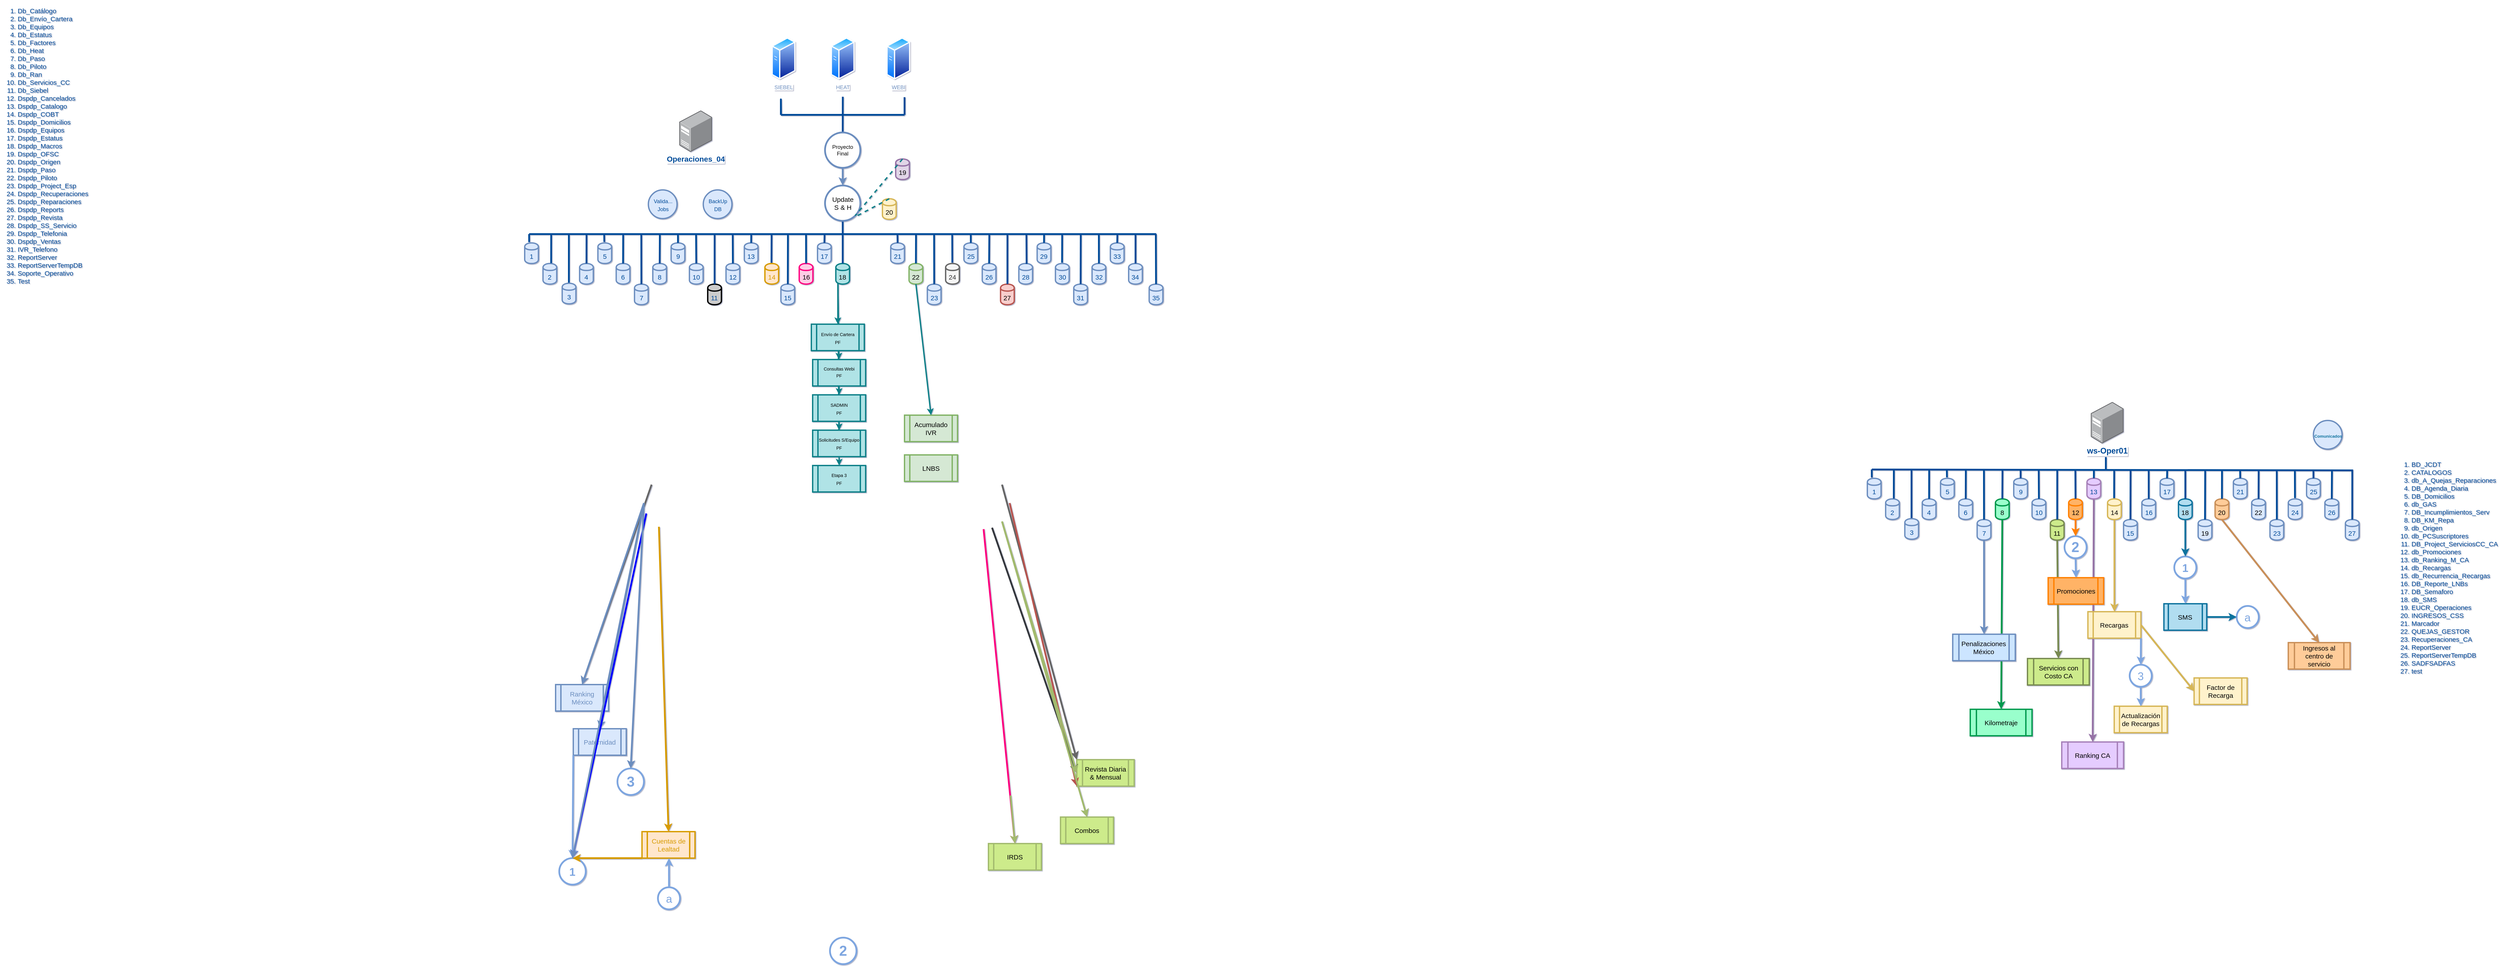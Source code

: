 <mxfile type="github" version="12.8.2">
  <diagram id="BwDKmyLNI1KqZc9jXRQb" name="Page-1">
    <mxGraphModel grid="1" shadow="1" math="0" pageHeight="827" pageWidth="1169" pageScale="1" page="1" fold="1" arrows="1" connect="1" tooltips="1" guides="0" gridSize="10" dy="-226" dx="3425">
      <root>
        <mxCell id="0" />
        <mxCell id="1" parent="0" />
        <mxCell id="0-gXw_EIp7FjIVVae2iI-52" value="" parent="1" style="endArrow=classic;html=1;strokeColor=#0E8088;strokeWidth=3;exitX=0.15;exitY=0.95;exitDx=0;exitDy=0;exitPerimeter=0;" source="NfXFw1aVSQLSVC3R290Q-189" target="NfXFw1aVSQLSVC3R290Q-328" edge="1">
          <mxGeometry as="geometry" relative="1" width="50" height="50">
            <mxPoint as="sourcePoint" x="-540" y="1880" />
            <mxPoint as="targetPoint" x="-490" y="1830" />
          </mxGeometry>
        </mxCell>
        <mxCell id="0-gXw_EIp7FjIVVae2iI-53" value="" parent="1" style="endArrow=classic;html=1;strokeColor=#0E8088;strokeWidth=3;exitX=0.15;exitY=0.95;exitDx=0;exitDy=0;exitPerimeter=0;entryX=0.5;entryY=0;entryDx=0;entryDy=0;" source="NfXFw1aVSQLSVC3R290Q-189" target="NfXFw1aVSQLSVC3R290Q-331" edge="1">
          <mxGeometry as="geometry" relative="1" width="50" height="50">
            <mxPoint as="sourcePoint" x="-380.878" y="1591" />
            <mxPoint as="targetPoint" x="-378.299" y="1850.0" />
          </mxGeometry>
        </mxCell>
        <mxCell id="0-gXw_EIp7FjIVVae2iI-54" value="" parent="1" style="endArrow=classic;html=1;strokeColor=#0E8088;strokeWidth=3;exitX=0.15;exitY=0.95;exitDx=0;exitDy=0;exitPerimeter=0;entryX=0.5;entryY=0;entryDx=0;entryDy=0;" source="NfXFw1aVSQLSVC3R290Q-189" target="NfXFw1aVSQLSVC3R290Q-335" edge="1">
          <mxGeometry as="geometry" relative="1" width="50" height="50">
            <mxPoint as="sourcePoint" x="-380.878" y="1591" />
            <mxPoint as="targetPoint" x="-378" y="1930.0" />
          </mxGeometry>
        </mxCell>
        <mxCell id="0-gXw_EIp7FjIVVae2iI-56" value="" parent="1" style="endArrow=classic;html=1;strokeColor=#0E8088;strokeWidth=3;exitX=0.15;exitY=0.95;exitDx=0;exitDy=0;exitPerimeter=0;entryX=0.5;entryY=0;entryDx=0;entryDy=0;" source="NfXFw1aVSQLSVC3R290Q-189" target="NfXFw1aVSQLSVC3R290Q-363" edge="1">
          <mxGeometry as="geometry" relative="1" width="50" height="50">
            <mxPoint as="sourcePoint" x="-380.878" y="1591" />
            <mxPoint as="targetPoint" x="-378" y="2010.0" />
          </mxGeometry>
        </mxCell>
        <mxCell id="0-gXw_EIp7FjIVVae2iI-51" value="" parent="1" style="endArrow=classic;html=1;strokeColor=#0E8088;strokeWidth=3;exitX=0.15;exitY=0.95;exitDx=0;exitDy=0;exitPerimeter=0;entryX=0.5;entryY=0;entryDx=0;entryDy=0;" source="NfXFw1aVSQLSVC3R290Q-189" target="NfXFw1aVSQLSVC3R290Q-375" edge="1">
          <mxGeometry as="geometry" relative="1" width="50" height="50">
            <mxPoint as="sourcePoint" x="-540" y="1880" />
            <mxPoint as="targetPoint" x="-490" y="1830" />
          </mxGeometry>
        </mxCell>
        <mxCell id="NfXFw1aVSQLSVC3R290Q-249" value="" parent="1" style="endArrow=none;html=1;fontSize=15;fontColor=#004C99;strokeColor=#004C99;strokeWidth=4;" target="0-gXw_EIp7FjIVVae2iI-35" edge="1">
          <mxGeometry as="geometry" relative="1" width="50" height="50">
            <mxPoint as="sourcePoint" x="-380" y="1470" />
            <mxPoint as="targetPoint" x="-380" y="1440" />
          </mxGeometry>
        </mxCell>
        <mxCell id="0-gXw_EIp7FjIVVae2iI-34" parent="1" style="edgeStyle=none;rounded=0;orthogonalLoop=1;jettySize=auto;html=1;exitX=0.5;exitY=1;exitDx=0;exitDy=0;strokeColor=#6c8ebf;strokeWidth=4;fontSize=15;fontColor=#9673A6;fillColor=#dae8fc;entryX=0.5;entryY=0;entryDx=0;entryDy=0;" source="0-gXw_EIp7FjIVVae2iI-28" target="0-gXw_EIp7FjIVVae2iI-35" edge="1">
          <mxGeometry as="geometry" relative="1">
            <mxPoint as="sourcePoint" x="-380.0" y="1330" />
            <mxPoint as="targetPoint" x="-380" y="1360" />
          </mxGeometry>
        </mxCell>
        <mxCell id="NfXFw1aVSQLSVC3R290Q-521" parent="1" style="edgeStyle=none;rounded=0;orthogonalLoop=1;jettySize=auto;html=1;exitX=0.5;exitY=1;exitDx=0;exitDy=0;entryX=0.5;entryY=0;entryDx=0;entryDy=0;strokeColor=#00994D;strokeWidth=4;fontSize=15;fontColor=#9673A6;" source="NfXFw1aVSQLSVC3R290Q-429" target="NfXFw1aVSQLSVC3R290Q-519" edge="1">
          <mxGeometry as="geometry" relative="1" />
        </mxCell>
        <mxCell id="NfXFw1aVSQLSVC3R290Q-518" parent="1" style="edgeStyle=none;rounded=0;orthogonalLoop=1;jettySize=auto;html=1;exitX=0.5;exitY=1;exitDx=0;exitDy=0;entryX=0.5;entryY=0;entryDx=0;entryDy=0;strokeColor=#9673A6;strokeWidth=4;fontSize=15;fontColor=#9673A6;" source="NfXFw1aVSQLSVC3R290Q-434" target="NfXFw1aVSQLSVC3R290Q-516" edge="1">
          <mxGeometry as="geometry" relative="1" />
        </mxCell>
        <mxCell id="NfXFw1aVSQLSVC3R290Q-537" parent="1" style="edgeStyle=none;rounded=0;orthogonalLoop=1;jettySize=auto;html=1;exitX=0.5;exitY=1;exitDx=0;exitDy=0;strokeColor=#FF0080;strokeWidth=4;fontSize=15;fontColor=#9673A6;fillColor=#ffff88;entryX=0.5;entryY=0;entryDx=0;entryDy=0;" target="NfXFw1aVSQLSVC3R290Q-543" edge="1">
          <mxGeometry as="geometry" relative="1">
            <mxPoint as="sourcePoint" x="-61" y="2138.0" />
            <mxPoint as="targetPoint" x="-940" y="2600" />
          </mxGeometry>
        </mxCell>
        <mxCell id="NfXFw1aVSQLSVC3R290Q-500" value="" parent="1" style="endArrow=none;html=1;fontSize=15;fontColor=#004C99;strokeColor=#004C99;strokeWidth=4;" edge="1">
          <mxGeometry as="geometry" relative="1" width="50" height="50">
            <mxPoint as="sourcePoint" x="2480" y="2005" />
            <mxPoint as="targetPoint" x="2480" y="1975" />
          </mxGeometry>
        </mxCell>
        <mxCell id="NfXFw1aVSQLSVC3R290Q-5" value="&lt;font color=&quot;#004c99&quot; style=&quot;font-size: 17px ; background-color: transparent&quot;&gt;&lt;b&gt;Operaciones_04&lt;/b&gt;&lt;/font&gt;" parent="1" style="points=[];aspect=fixed;html=1;align=center;shadow=0;dashed=0;image;image=img/lib/allied_telesis/computer_and_terminals/Server_Desktop.svg;strokeWidth=3;imageBackground=none;imageBorder=none;" vertex="1">
          <mxGeometry as="geometry" x="-750" y="1190" width="74.16" height="94" />
        </mxCell>
        <mxCell id="NfXFw1aVSQLSVC3R290Q-495" value="&lt;b&gt;&lt;font color=&quot;#004c99&quot; size=&quot;4&quot; style=&quot;background-color: transparent&quot;&gt;ws-Oper01&lt;/font&gt;&lt;/b&gt;" parent="1" style="points=[];aspect=fixed;html=1;align=center;shadow=0;dashed=0;image;image=img/lib/allied_telesis/computer_and_terminals/Server_Desktop.svg;strokeWidth=3;imageBackground=none;imageBorder=none;" vertex="1">
          <mxGeometry as="geometry" x="2445.98" y="1850" width="74.16" height="94" />
        </mxCell>
        <mxCell id="NfXFw1aVSQLSVC3R290Q-307" value="&lt;ol&gt;&lt;li&gt;Db_Catálogo&lt;/li&gt;&lt;li&gt;Db_Envío_Cartera&lt;/li&gt;&lt;li&gt;Db_Equipos&lt;/li&gt;&lt;li&gt;Db_Estatus&lt;/li&gt;&lt;li&gt;Db_Factores&lt;/li&gt;&lt;li&gt;Db_Heat&lt;/li&gt;&lt;li&gt;Db_Paso&lt;/li&gt;&lt;li&gt;Db_Piloto&lt;/li&gt;&lt;li&gt;Db_Ran&lt;/li&gt;&lt;li&gt;Db_Servicios_CC&lt;/li&gt;&lt;li&gt;Db_Siebel&lt;/li&gt;&lt;li&gt;Dspdp_Cancelados&lt;/li&gt;&lt;li&gt;Dspdp_Catalogo&lt;/li&gt;&lt;li&gt;Dspdp_COBT&lt;/li&gt;&lt;li&gt;Dspdp_Domicilios&lt;/li&gt;&lt;li&gt;Dspdp_Equipos&lt;/li&gt;&lt;li&gt;Dspdp_Estatus&lt;/li&gt;&lt;li&gt;Dspdp_Macros&lt;/li&gt;&lt;li&gt;Dspdp_OFSC&lt;/li&gt;&lt;li&gt;Dspdp_Origen&lt;/li&gt;&lt;li&gt;Dspdp_Paso&lt;/li&gt;&lt;li&gt;Dspdp_Piloto&lt;/li&gt;&lt;li&gt;Dspdp_Project_Esp&lt;/li&gt;&lt;li&gt;Dspdp_Recuperaciones&lt;/li&gt;&lt;li&gt;Dspdp_Reparaciones&lt;/li&gt;&lt;li&gt;Dspdp_Reports&lt;/li&gt;&lt;li&gt;Dspdp_Revista&lt;/li&gt;&lt;li&gt;Dspdp_SS_Servicio&lt;/li&gt;&lt;li&gt;Dspdp_Telefonia&lt;/li&gt;&lt;li&gt;Dspdp_Ventas&lt;/li&gt;&lt;li&gt;IVR_Telefono&lt;/li&gt;&lt;li&gt;ReportServer&lt;/li&gt;&lt;li&gt;ReportServerTempDB&lt;/li&gt;&lt;li&gt;Soporte_Operativo&lt;/li&gt;&lt;li&gt;Test&lt;br&gt;&lt;/li&gt;&lt;/ol&gt;" parent="1" style="text;html=1;strokeColor=none;fillColor=none;align=left;verticalAlign=middle;whiteSpace=wrap;rounded=0;labelBackgroundColor=none;fontSize=15;fontColor=#004C99;textDirection=ltr;labelPosition=left;verticalLabelPosition=middle;" vertex="1">
          <mxGeometry as="geometry" x="-2250" y="1260" width="40" height="20" />
        </mxCell>
        <mxCell id="NfXFw1aVSQLSVC3R290Q-318" value="&lt;font color=&quot;#d79b00&quot;&gt;Cuentas de Lealtad&lt;/font&gt;" parent="1" style="shape=process;whiteSpace=wrap;html=1;backgroundOutline=1;labelBackgroundColor=none;strokeColor=#d79b00;strokeWidth=3;fontSize=15;align=center;fillColor=#ffe6cc;" vertex="1">
          <mxGeometry as="geometry" x="-834.39" y="2823" width="120" height="60" />
        </mxCell>
        <mxCell id="NfXFw1aVSQLSVC3R290Q-328" value="&lt;div style=&quot;font-size: 10px&quot;&gt;&lt;font style=&quot;font-size: 10px&quot;&gt;Consultas Webi&lt;/font&gt;&lt;/div&gt;&lt;div style=&quot;font-size: 10px&quot;&gt;&lt;span style=&quot;text-align: center ; color: rgb(0 , 0 , 0) ; text-transform: none ; text-indent: 0px ; letter-spacing: normal ; font-family: &amp;#34;helvetica&amp;#34; ; font-size: 10px ; font-style: normal ; font-variant: normal ; font-weight: 400 ; text-decoration: none ; word-spacing: 0px ; display: inline ; white-space: normal ; float: none&quot;&gt;PF&lt;/span&gt;&lt;b&gt;&lt;/b&gt;&lt;i&gt;&lt;/i&gt;&lt;u&gt;&lt;/u&gt;&lt;sub&gt;&lt;/sub&gt;&lt;sup&gt;&lt;/sup&gt;&lt;strike&gt;&lt;/strike&gt;&lt;br&gt;&lt;/div&gt;" parent="1" style="shape=process;whiteSpace=wrap;html=1;backgroundOutline=1;labelBackgroundColor=none;strokeColor=#0E8088;strokeWidth=3;fontSize=15;align=center;fillColor=#B0E3E6;" vertex="1">
          <mxGeometry as="geometry" x="-448" y="1754" width="120" height="60" />
        </mxCell>
        <mxCell id="NfXFw1aVSQLSVC3R290Q-331" value="&lt;font style=&quot;font-size: 10px&quot;&gt;SADMIN&lt;br&gt;&lt;span style=&quot;text-align: center ; color: rgb(0 , 0 , 0) ; text-transform: none ; text-indent: 0px ; letter-spacing: normal ; font-family: &amp;#34;helvetica&amp;#34; ; font-size: 10px ; font-style: normal ; font-variant: normal ; font-weight: 400 ; text-decoration: none ; word-spacing: 0px ; display: inline ; white-space: normal ; float: none&quot;&gt;PF&lt;/span&gt;&lt;/font&gt;" parent="1" style="shape=process;whiteSpace=wrap;html=1;backgroundOutline=1;labelBackgroundColor=none;strokeColor=#0E8088;strokeWidth=3;fontSize=15;align=center;fillColor=#B0E3E6;" vertex="1">
          <mxGeometry as="geometry" x="-448" y="1834" width="120" height="60" />
        </mxCell>
        <mxCell id="NfXFw1aVSQLSVC3R290Q-335" value="&lt;font style=&quot;font-size: 10px&quot;&gt;Solicitudes S/Equipo&lt;br&gt;&lt;span style=&quot;text-align: center ; color: rgb(0 , 0 , 0) ; text-transform: none ; text-indent: 0px ; letter-spacing: normal ; font-family: &amp;#34;helvetica&amp;#34; ; font-size: 10px ; font-style: normal ; font-variant: normal ; font-weight: 400 ; text-decoration: none ; word-spacing: 0px ; display: inline ; white-space: normal ; float: none&quot;&gt;PF&lt;/span&gt;&lt;b&gt;&lt;/b&gt;&lt;i&gt;&lt;/i&gt;&lt;u&gt;&lt;/u&gt;&lt;sub&gt;&lt;/sub&gt;&lt;sup&gt;&lt;/sup&gt;&lt;strike&gt;&lt;/strike&gt;&lt;br&gt;&lt;/font&gt;" parent="1" style="shape=process;whiteSpace=wrap;html=1;backgroundOutline=1;labelBackgroundColor=none;strokeColor=#0E8088;strokeWidth=3;fontSize=15;align=center;fillColor=#B0E3E6;" vertex="1">
          <mxGeometry as="geometry" x="-448" y="1914" width="120" height="60" />
        </mxCell>
        <mxCell id="NfXFw1aVSQLSVC3R290Q-345" value="&lt;font color=&quot;#6c8ebf&quot;&gt;Ranking México&lt;/font&gt;" parent="1" style="shape=process;whiteSpace=wrap;html=1;backgroundOutline=1;labelBackgroundColor=none;strokeColor=#6c8ebf;strokeWidth=3;fontSize=15;align=center;fillColor=#dae8fc;" vertex="1">
          <mxGeometry as="geometry" x="-1030" y="2490" width="120" height="60" />
        </mxCell>
        <mxCell id="NfXFw1aVSQLSVC3R290Q-363" value="&lt;font style=&quot;font-size: 10px&quot;&gt;Etapa 3&lt;br&gt;&lt;span style=&quot;text-align: center ; color: rgb(0 , 0 , 0) ; text-transform: none ; text-indent: 0px ; letter-spacing: normal ; font-family: &amp;#34;helvetica&amp;#34; ; font-size: 10px ; font-style: normal ; font-variant: normal ; font-weight: 400 ; text-decoration: none ; word-spacing: 0px ; display: inline ; white-space: normal ; float: none&quot;&gt;PF&lt;/span&gt;&lt;b&gt;&lt;/b&gt;&lt;i&gt;&lt;/i&gt;&lt;u&gt;&lt;/u&gt;&lt;sub&gt;&lt;/sub&gt;&lt;sup&gt;&lt;/sup&gt;&lt;strike&gt;&lt;/strike&gt;&lt;br&gt;&lt;/font&gt;" parent="1" style="shape=process;whiteSpace=wrap;html=1;backgroundOutline=1;labelBackgroundColor=none;strokeColor=#0e8088;strokeWidth=3;fontSize=15;align=center;fillColor=#b0e3e6;" vertex="1">
          <mxGeometry as="geometry" x="-448" y="1994" width="120" height="60" />
        </mxCell>
        <mxCell id="NfXFw1aVSQLSVC3R290Q-366" value="LNBS" parent="1" style="shape=process;whiteSpace=wrap;html=1;backgroundOutline=1;labelBackgroundColor=none;strokeColor=#82b366;strokeWidth=3;fontSize=15;align=center;fillColor=#d5e8d4;" vertex="1">
          <mxGeometry as="geometry" x="-240" y="1970" width="120" height="60" />
        </mxCell>
        <mxCell id="NfXFw1aVSQLSVC3R290Q-371" value="&lt;font color=&quot;#6c8ebf&quot;&gt;Paternidad&lt;/font&gt;" parent="1" style="shape=process;whiteSpace=wrap;html=1;backgroundOutline=1;labelBackgroundColor=none;strokeColor=#6c8ebf;strokeWidth=3;fontSize=15;align=center;fillColor=#dae8fc;" vertex="1">
          <mxGeometry as="geometry" x="-990.0" y="2590" width="120" height="60" />
        </mxCell>
        <mxCell id="NfXFw1aVSQLSVC3R290Q-375" value="&lt;font style=&quot;font-size: 10px&quot;&gt;Envío de Cartera&lt;br&gt;PF&lt;br&gt;&lt;/font&gt;" parent="1" style="shape=process;whiteSpace=wrap;html=1;backgroundOutline=1;labelBackgroundColor=none;strokeColor=#0e8088;strokeWidth=3;fontSize=15;align=center;fillColor=#b0e3e6;" vertex="1">
          <mxGeometry as="geometry" x="-451" y="1674" width="120" height="60" />
        </mxCell>
        <mxCell id="NfXFw1aVSQLSVC3R290Q-379" value="Acumulado IVR" parent="1" style="shape=process;whiteSpace=wrap;html=1;backgroundOutline=1;labelBackgroundColor=none;strokeColor=#82b366;strokeWidth=3;fontSize=15;align=center;fillColor=#d5e8d4;" vertex="1">
          <mxGeometry as="geometry" x="-240" y="1880" width="120" height="60" />
        </mxCell>
        <mxCell id="NfXFw1aVSQLSVC3R290Q-423" value="1" parent="1" style="shape=cylinder;whiteSpace=wrap;html=1;boundedLbl=1;backgroundOutline=1;labelBackgroundColor=none;strokeWidth=3;fillColor=#dae8fc;strokeColor=#6c8ebf;fontColor=#004C99;fontSize=15;" vertex="1">
          <mxGeometry as="geometry" x="1940" y="2023" width="31.079" height="46.667" />
        </mxCell>
        <mxCell id="NfXFw1aVSQLSVC3R290Q-424" value="2" parent="1" style="shape=cylinder;whiteSpace=wrap;html=1;boundedLbl=1;backgroundOutline=1;labelBackgroundColor=none;strokeWidth=3;fillColor=#dae8fc;strokeColor=#6c8ebf;fontColor=#004C99;fontSize=15;" vertex="1">
          <mxGeometry as="geometry" x="1981.439" y="2069.667" width="31.079" height="46.667" />
        </mxCell>
        <mxCell id="NfXFw1aVSQLSVC3R290Q-425" value="3" parent="1" style="shape=cylinder;whiteSpace=wrap;html=1;boundedLbl=1;backgroundOutline=1;labelBackgroundColor=none;strokeWidth=3;fillColor=#dae8fc;strokeColor=#6c8ebf;fontColor=#004C99;fontSize=15;" vertex="1">
          <mxGeometry as="geometry" x="2024.878" y="2114.333" width="31.079" height="46.667" />
        </mxCell>
        <mxCell id="NfXFw1aVSQLSVC3R290Q-426" value="19" parent="1" style="shape=cylinder;whiteSpace=wrap;html=1;boundedLbl=1;backgroundOutline=1;labelBackgroundColor=none;strokeWidth=3;fillColor=#dae8fc;strokeColor=#6c8ebf;fontSize=15;" vertex="1">
          <mxGeometry as="geometry" x="2689.007" y="2116.333" width="31.079" height="46.667" />
        </mxCell>
        <mxCell id="NfXFw1aVSQLSVC3R290Q-427" value="18" parent="1" style="shape=cylinder;whiteSpace=wrap;html=1;boundedLbl=1;backgroundOutline=1;labelBackgroundColor=none;strokeWidth=3;fillColor=#b1ddf0;strokeColor=#10739e;fontSize=15;" vertex="1">
          <mxGeometry as="geometry" x="2644.46" y="2069.667" width="31.079" height="46.667" />
        </mxCell>
        <mxCell id="NfXFw1aVSQLSVC3R290Q-428" value="12" parent="1" style="shape=cylinder;whiteSpace=wrap;html=1;boundedLbl=1;backgroundOutline=1;labelBackgroundColor=none;strokeWidth=3;fillColor=#FFB366;strokeColor=#FF8000;fontSize=15;" vertex="1">
          <mxGeometry as="geometry" x="2395.827" y="2069.667" width="31.079" height="46.667" />
        </mxCell>
        <mxCell id="NfXFw1aVSQLSVC3R290Q-429" value="8" parent="1" style="shape=cylinder;whiteSpace=wrap;html=1;boundedLbl=1;backgroundOutline=1;labelBackgroundColor=none;strokeWidth=3;fillColor=#99FFCC;strokeColor=#00994D;fontSize=15;" vertex="1">
          <mxGeometry as="geometry" x="2230.072" y="2069.667" width="31.079" height="46.667" />
        </mxCell>
        <mxCell id="NfXFw1aVSQLSVC3R290Q-430" value="11" parent="1" style="shape=cylinder;whiteSpace=wrap;html=1;boundedLbl=1;backgroundOutline=1;labelBackgroundColor=none;strokeWidth=3;fillColor=#cdeb8b;strokeColor=#788A51;fontSize=15;" vertex="1">
          <mxGeometry as="geometry" x="2354.388" y="2116.333" width="31.079" height="46.667" />
        </mxCell>
        <mxCell id="NfXFw1aVSQLSVC3R290Q-431" value="10" parent="1" style="shape=cylinder;whiteSpace=wrap;html=1;boundedLbl=1;backgroundOutline=1;labelBackgroundColor=none;strokeWidth=3;fillColor=#dae8fc;strokeColor=#6c8ebf;fontColor=#004C99;fontSize=15;" vertex="1">
          <mxGeometry as="geometry" x="2312.95" y="2069.667" width="31.079" height="46.667" />
        </mxCell>
        <mxCell id="NfXFw1aVSQLSVC3R290Q-432" value="20" parent="1" style="shape=cylinder;whiteSpace=wrap;html=1;boundedLbl=1;backgroundOutline=1;labelBackgroundColor=none;strokeWidth=3;fillColor=#ffcc99;strokeColor=#C98F58;fontSize=15;" vertex="1">
          <mxGeometry as="geometry" x="2727.338" y="2069.667" width="31.079" height="46.667" />
        </mxCell>
        <mxCell id="NfXFw1aVSQLSVC3R290Q-433" value="16" parent="1" style="shape=cylinder;whiteSpace=wrap;html=1;boundedLbl=1;backgroundOutline=1;labelBackgroundColor=none;strokeWidth=3;fillColor=#dae8fc;strokeColor=#6c8ebf;fontColor=#004C99;fontSize=15;" vertex="1">
          <mxGeometry as="geometry" x="2561.583" y="2069.667" width="31.079" height="46.667" />
        </mxCell>
        <mxCell id="NfXFw1aVSQLSVC3R290Q-434" value="13" parent="1" style="shape=cylinder;whiteSpace=wrap;html=1;boundedLbl=1;backgroundOutline=1;labelBackgroundColor=none;strokeWidth=3;fillColor=#E5CCFF;strokeColor=#A680B8;fontColor=#004C99;fontSize=15;" vertex="1">
          <mxGeometry as="geometry" x="2437.266" y="2023" width="31.079" height="46.667" />
        </mxCell>
        <mxCell id="NfXFw1aVSQLSVC3R290Q-435" value="9" parent="1" style="shape=cylinder;whiteSpace=wrap;html=1;boundedLbl=1;backgroundOutline=1;labelBackgroundColor=none;strokeWidth=3;fillColor=#dae8fc;strokeColor=#6c8ebf;fontColor=#004C99;fontSize=15;" vertex="1">
          <mxGeometry as="geometry" x="2271.511" y="2023" width="31.079" height="46.667" />
        </mxCell>
        <mxCell id="NfXFw1aVSQLSVC3R290Q-436" value="4" parent="1" style="shape=cylinder;whiteSpace=wrap;html=1;boundedLbl=1;backgroundOutline=1;labelBackgroundColor=none;strokeWidth=3;fillColor=#dae8fc;strokeColor=#6c8ebf;fontColor=#004C99;fontSize=15;" vertex="1">
          <mxGeometry as="geometry" x="2064.317" y="2069.667" width="31.079" height="46.667" />
        </mxCell>
        <mxCell id="NfXFw1aVSQLSVC3R290Q-437" value="6" parent="1" style="shape=cylinder;whiteSpace=wrap;html=1;boundedLbl=1;backgroundOutline=1;labelBackgroundColor=none;strokeWidth=3;fillColor=#dae8fc;strokeColor=#6c8ebf;fontColor=#004C99;fontSize=15;" vertex="1">
          <mxGeometry as="geometry" x="2147.194" y="2069.667" width="31.079" height="46.667" />
        </mxCell>
        <mxCell id="NfXFw1aVSQLSVC3R290Q-438" value="5" parent="1" style="shape=cylinder;whiteSpace=wrap;html=1;boundedLbl=1;backgroundOutline=1;labelBackgroundColor=none;strokeWidth=3;fillColor=#dae8fc;strokeColor=#6c8ebf;fontColor=#004C99;fontSize=15;" vertex="1">
          <mxGeometry as="geometry" x="2105.755" y="2023" width="31.079" height="46.667" />
        </mxCell>
        <mxCell id="NfXFw1aVSQLSVC3R290Q-439" value="7" parent="1" style="shape=cylinder;whiteSpace=wrap;html=1;boundedLbl=1;backgroundOutline=1;labelBackgroundColor=none;strokeWidth=3;fillColor=#dae8fc;strokeColor=#6c8ebf;fontColor=#004C99;fontSize=15;" vertex="1">
          <mxGeometry as="geometry" x="2188.633" y="2116.333" width="31.079" height="46.667" />
        </mxCell>
        <mxCell id="NfXFw1aVSQLSVC3R290Q-440" value="15" parent="1" style="shape=cylinder;whiteSpace=wrap;html=1;boundedLbl=1;backgroundOutline=1;labelBackgroundColor=none;strokeWidth=3;fillColor=#dae8fc;strokeColor=#6c8ebf;fontColor=#004C99;fontSize=15;" vertex="1">
          <mxGeometry as="geometry" x="2520.144" y="2116.333" width="31.079" height="46.667" />
        </mxCell>
        <mxCell id="NfXFw1aVSQLSVC3R290Q-441" value="17" parent="1" style="shape=cylinder;whiteSpace=wrap;html=1;boundedLbl=1;backgroundOutline=1;labelBackgroundColor=none;strokeWidth=3;fillColor=#dae8fc;strokeColor=#6c8ebf;fontColor=#004C99;fontSize=15;" vertex="1">
          <mxGeometry as="geometry" x="2603.022" y="2023" width="31.079" height="46.667" />
        </mxCell>
        <mxCell id="NfXFw1aVSQLSVC3R290Q-442" value="21" parent="1" style="shape=cylinder;whiteSpace=wrap;html=1;boundedLbl=1;backgroundOutline=1;labelBackgroundColor=none;strokeWidth=3;fillColor=#dae8fc;strokeColor=#6c8ebf;fontColor=#004C99;fontSize=15;" vertex="1">
          <mxGeometry as="geometry" x="2768.777" y="2023" width="31.079" height="46.667" />
        </mxCell>
        <mxCell id="NfXFw1aVSQLSVC3R290Q-443" value="22" parent="1" style="shape=cylinder;whiteSpace=wrap;html=1;boundedLbl=1;backgroundOutline=1;labelBackgroundColor=none;strokeWidth=3;fillColor=#dae8fc;strokeColor=#6c8ebf;fontSize=15;" vertex="1">
          <mxGeometry as="geometry" x="2810.216" y="2069.667" width="31.079" height="46.667" />
        </mxCell>
        <mxCell id="NfXFw1aVSQLSVC3R290Q-444" value="23" parent="1" style="shape=cylinder;whiteSpace=wrap;html=1;boundedLbl=1;backgroundOutline=1;labelBackgroundColor=none;strokeWidth=3;fillColor=#dae8fc;strokeColor=#6c8ebf;fontColor=#004C99;fontSize=15;" vertex="1">
          <mxGeometry as="geometry" x="2851.655" y="2116.333" width="31.079" height="46.667" />
        </mxCell>
        <mxCell id="NfXFw1aVSQLSVC3R290Q-445" value="24" parent="1" style="shape=cylinder;whiteSpace=wrap;html=1;boundedLbl=1;backgroundOutline=1;labelBackgroundColor=none;strokeWidth=3;fillColor=#dae8fc;strokeColor=#6c8ebf;fontColor=#004C99;fontSize=15;" vertex="1">
          <mxGeometry as="geometry" x="2893.094" y="2069.667" width="31.079" height="46.667" />
        </mxCell>
        <mxCell id="NfXFw1aVSQLSVC3R290Q-446" value="25" parent="1" style="shape=cylinder;whiteSpace=wrap;html=1;boundedLbl=1;backgroundOutline=1;labelBackgroundColor=none;strokeWidth=3;fillColor=#dae8fc;strokeColor=#6c8ebf;fontColor=#004C99;fontSize=15;" vertex="1">
          <mxGeometry as="geometry" x="2934.532" y="2023" width="31.079" height="46.667" />
        </mxCell>
        <mxCell id="NfXFw1aVSQLSVC3R290Q-447" value="26" parent="1" style="shape=cylinder;whiteSpace=wrap;html=1;boundedLbl=1;backgroundOutline=1;labelBackgroundColor=none;strokeWidth=3;fillColor=#dae8fc;strokeColor=#6c8ebf;fontColor=#004C99;fontSize=15;" vertex="1">
          <mxGeometry as="geometry" x="2975.971" y="2069.667" width="31.079" height="46.667" />
        </mxCell>
        <mxCell id="NfXFw1aVSQLSVC3R290Q-448" value="27" parent="1" style="shape=cylinder;whiteSpace=wrap;html=1;boundedLbl=1;backgroundOutline=1;labelBackgroundColor=none;strokeWidth=3;fillColor=#dae8fc;strokeColor=#6c8ebf;fontColor=#004C99;fontSize=15;" vertex="1">
          <mxGeometry as="geometry" x="3022.41" y="2116.333" width="31.079" height="46.667" />
        </mxCell>
        <mxCell id="NfXFw1aVSQLSVC3R290Q-457" value="14" parent="1" style="shape=cylinder;whiteSpace=wrap;html=1;boundedLbl=1;backgroundOutline=1;labelBackgroundColor=none;strokeWidth=3;fillColor=#FFF2CC;strokeColor=#D6B656;fontSize=15;" vertex="1">
          <mxGeometry as="geometry" x="2483.885" y="2069.667" width="31.079" height="46.667" />
        </mxCell>
        <mxCell id="NfXFw1aVSQLSVC3R290Q-458" parent="1" style="edgeStyle=none;rounded=0;orthogonalLoop=1;jettySize=auto;html=1;entryX=0.5;entryY=0;entryDx=0;entryDy=0;fontSize=15;fontColor=#004C99;" source="NfXFw1aVSQLSVC3R290Q-425" target="NfXFw1aVSQLSVC3R290Q-425" edge="1">
          <mxGeometry as="geometry" relative="1" />
        </mxCell>
        <mxCell id="NfXFw1aVSQLSVC3R290Q-459" value="" parent="1" style="endArrow=none;html=1;fontSize=15;fontColor=#004C99;strokeColor=#004C99;strokeWidth=4;" edge="1">
          <mxGeometry as="geometry" relative="1" width="50" height="50">
            <mxPoint as="sourcePoint" x="1950" y="2003" />
            <mxPoint as="targetPoint" x="3040" y="2005" />
          </mxGeometry>
        </mxCell>
        <mxCell id="NfXFw1aVSQLSVC3R290Q-460" value="" parent="1" style="endArrow=none;html=1;fontSize=15;fontColor=#004C99;exitX=0.518;exitY=-0.039;exitDx=0;exitDy=0;exitPerimeter=0;strokeColor=#004C99;strokeWidth=4;" edge="1">
          <mxGeometry as="geometry" relative="1" width="50" height="50">
            <mxPoint as="sourcePoint" x="1950.099" y="2021.18" />
            <mxPoint as="targetPoint" x="1950" y="2003" />
          </mxGeometry>
        </mxCell>
        <mxCell id="NfXFw1aVSQLSVC3R290Q-461" value="" parent="1" style="endArrow=none;html=1;fontSize=15;fontColor=#004C99;exitX=0.593;exitY=-0.017;exitDx=0;exitDy=0;exitPerimeter=0;strokeColor=#004C99;strokeWidth=4;" source="NfXFw1aVSQLSVC3R290Q-424" edge="1">
          <mxGeometry as="geometry" relative="1" width="50" height="50">
            <mxPoint as="sourcePoint" x="1876.099" y="1881.18" />
            <mxPoint as="targetPoint" x="2000" y="2003" />
          </mxGeometry>
        </mxCell>
        <mxCell id="NfXFw1aVSQLSVC3R290Q-462" value="" parent="1" style="endArrow=none;html=1;fontSize=15;fontColor=#004C99;exitX=0.467;exitY=-0.046;exitDx=0;exitDy=0;exitPerimeter=0;strokeColor=#004C99;strokeWidth=4;" source="NfXFw1aVSQLSVC3R290Q-438" edge="1">
          <mxGeometry as="geometry" relative="1" width="50" height="50">
            <mxPoint as="sourcePoint" x="1876.099" y="1881.18" />
            <mxPoint as="targetPoint" x="2120" y="2003" />
          </mxGeometry>
        </mxCell>
        <mxCell id="NfXFw1aVSQLSVC3R290Q-463" value="" parent="1" style="endArrow=none;html=1;fontSize=15;fontColor=#004C99;strokeColor=#004C99;strokeWidth=4;" edge="1">
          <mxGeometry as="geometry" relative="1" width="50" height="50">
            <mxPoint as="sourcePoint" x="2040" y="2113" />
            <mxPoint as="targetPoint" x="2040" y="2003" />
          </mxGeometry>
        </mxCell>
        <mxCell id="NfXFw1aVSQLSVC3R290Q-464" value="" parent="1" style="endArrow=none;html=1;fontSize=15;fontColor=#004C99;exitX=0.5;exitY=0;exitDx=0;exitDy=0;strokeColor=#004C99;strokeWidth=4;" source="NfXFw1aVSQLSVC3R290Q-436" edge="1">
          <mxGeometry as="geometry" relative="1" width="50" height="50">
            <mxPoint as="sourcePoint" x="1896.099" y="1901.18" />
            <mxPoint as="targetPoint" x="2080" y="2003" />
          </mxGeometry>
        </mxCell>
        <mxCell id="NfXFw1aVSQLSVC3R290Q-465" value="" parent="1" style="endArrow=none;html=1;fontSize=15;fontColor=#004C99;entryX=0.5;entryY=0;entryDx=0;entryDy=0;strokeColor=#004C99;strokeWidth=4;" target="NfXFw1aVSQLSVC3R290Q-437" edge="1">
          <mxGeometry as="geometry" relative="1" width="50" height="50">
            <mxPoint as="sourcePoint" x="2163" y="2003" />
            <mxPoint as="targetPoint" x="2040" y="1863" />
          </mxGeometry>
        </mxCell>
        <mxCell id="NfXFw1aVSQLSVC3R290Q-466" value="" parent="1" style="endArrow=none;html=1;fontSize=15;fontColor=#004C99;entryX=0.5;entryY=0;entryDx=0;entryDy=0;strokeColor=#004C99;strokeWidth=4;" target="NfXFw1aVSQLSVC3R290Q-439" edge="1">
          <mxGeometry as="geometry" relative="1" width="50" height="50">
            <mxPoint as="sourcePoint" x="2204" y="2003" />
            <mxPoint as="targetPoint" x="2050" y="1873" />
          </mxGeometry>
        </mxCell>
        <mxCell id="NfXFw1aVSQLSVC3R290Q-467" value="" parent="1" style="endArrow=none;html=1;fontSize=15;fontColor=#004C99;exitX=0.5;exitY=0;exitDx=0;exitDy=0;strokeColor=#004C99;strokeWidth=4;" source="NfXFw1aVSQLSVC3R290Q-429" edge="1">
          <mxGeometry as="geometry" relative="1" width="50" height="50">
            <mxPoint as="sourcePoint" x="2124" y="1863" />
            <mxPoint as="targetPoint" x="2246" y="2003" />
          </mxGeometry>
        </mxCell>
        <mxCell id="NfXFw1aVSQLSVC3R290Q-468" value="" parent="1" style="endArrow=none;html=1;fontSize=15;fontColor=#004C99;entryX=0.5;entryY=0;entryDx=0;entryDy=0;strokeColor=#004C99;strokeWidth=4;" target="NfXFw1aVSQLSVC3R290Q-435" edge="1">
          <mxGeometry as="geometry" relative="1" width="50" height="50">
            <mxPoint as="sourcePoint" x="2287" y="2003" />
            <mxPoint as="targetPoint" x="2166" y="1863" />
          </mxGeometry>
        </mxCell>
        <mxCell id="NfXFw1aVSQLSVC3R290Q-469" value="" parent="1" style="endArrow=none;html=1;fontSize=15;fontColor=#004C99;exitX=0.5;exitY=0;exitDx=0;exitDy=0;strokeColor=#004C99;strokeWidth=4;" source="NfXFw1aVSQLSVC3R290Q-431" edge="1">
          <mxGeometry as="geometry" relative="1" width="50" height="50">
            <mxPoint as="sourcePoint" x="2207" y="1863" />
            <mxPoint as="targetPoint" x="2328" y="2003" />
          </mxGeometry>
        </mxCell>
        <mxCell id="NfXFw1aVSQLSVC3R290Q-470" value="" parent="1" style="endArrow=none;html=1;fontSize=15;fontColor=#004C99;exitX=0.5;exitY=0;exitDx=0;exitDy=0;strokeColor=#004C99;strokeWidth=4;" source="NfXFw1aVSQLSVC3R290Q-430" edge="1">
          <mxGeometry as="geometry" relative="1" width="50" height="50">
            <mxPoint as="sourcePoint" x="2248.489" y="1929.667" />
            <mxPoint as="targetPoint" x="2370" y="2003" />
          </mxGeometry>
        </mxCell>
        <mxCell id="NfXFw1aVSQLSVC3R290Q-471" value="" parent="1" style="endArrow=none;html=1;fontSize=15;fontColor=#004C99;entryX=0.5;entryY=0;entryDx=0;entryDy=0;strokeColor=#004C99;strokeWidth=4;" target="NfXFw1aVSQLSVC3R290Q-428" edge="1">
          <mxGeometry as="geometry" relative="1" width="50" height="50">
            <mxPoint as="sourcePoint" x="2411" y="2003" />
            <mxPoint as="targetPoint" x="2290" y="1863" />
          </mxGeometry>
        </mxCell>
        <mxCell id="NfXFw1aVSQLSVC3R290Q-472" value="" parent="1" style="endArrow=none;html=1;fontSize=15;fontColor=#004C99;exitX=0.5;exitY=0;exitDx=0;exitDy=0;strokeColor=#004C99;strokeWidth=4;" source="NfXFw1aVSQLSVC3R290Q-434" edge="1">
          <mxGeometry as="geometry" relative="1" width="50" height="50">
            <mxPoint as="sourcePoint" x="2331" y="1863" />
            <mxPoint as="targetPoint" x="2453" y="2003" />
          </mxGeometry>
        </mxCell>
        <mxCell id="NfXFw1aVSQLSVC3R290Q-473" value="" parent="1" style="endArrow=none;html=1;fontSize=15;fontColor=#004C99;entryX=0.478;entryY=-0.034;entryDx=0;entryDy=0;entryPerimeter=0;strokeColor=#004C99;strokeWidth=4;" target="NfXFw1aVSQLSVC3R290Q-457" edge="1">
          <mxGeometry as="geometry" relative="1" width="50" height="50">
            <mxPoint as="sourcePoint" x="2499" y="2003" />
            <mxPoint as="targetPoint" x="2373" y="1863" />
          </mxGeometry>
        </mxCell>
        <mxCell id="NfXFw1aVSQLSVC3R290Q-474" value="" parent="1" style="endArrow=none;html=1;fontSize=15;fontColor=#004C99;exitX=0.5;exitY=0;exitDx=0;exitDy=0;strokeColor=#004C99;strokeWidth=4;" source="NfXFw1aVSQLSVC3R290Q-440" edge="1">
          <mxGeometry as="geometry" relative="1" width="50" height="50">
            <mxPoint as="sourcePoint" x="2419" y="1863" />
            <mxPoint as="targetPoint" x="2536" y="2003" />
          </mxGeometry>
        </mxCell>
        <mxCell id="NfXFw1aVSQLSVC3R290Q-475" value="" parent="1" style="endArrow=none;html=1;fontSize=15;fontColor=#004C99;entryX=0.5;entryY=0;entryDx=0;entryDy=0;strokeColor=#004C99;strokeWidth=4;" target="NfXFw1aVSQLSVC3R290Q-433" edge="1">
          <mxGeometry as="geometry" relative="1" width="50" height="50">
            <mxPoint as="sourcePoint" x="2577" y="2003" />
            <mxPoint as="targetPoint" x="2456" y="1863" />
          </mxGeometry>
        </mxCell>
        <mxCell id="NfXFw1aVSQLSVC3R290Q-476" value="" parent="1" style="endArrow=none;html=1;fontSize=15;fontColor=#004C99;exitX=0.5;exitY=0;exitDx=0;exitDy=0;strokeColor=#004C99;strokeWidth=4;" source="NfXFw1aVSQLSVC3R290Q-441" edge="1">
          <mxGeometry as="geometry" relative="1" width="50" height="50">
            <mxPoint as="sourcePoint" x="2497" y="1863" />
            <mxPoint as="targetPoint" x="2619" y="2003" />
          </mxGeometry>
        </mxCell>
        <mxCell id="NfXFw1aVSQLSVC3R290Q-477" value="" parent="1" style="endArrow=none;html=1;fontSize=15;fontColor=#004C99;exitX=0.5;exitY=0;exitDx=0;exitDy=0;strokeColor=#004C99;strokeWidth=4;" source="NfXFw1aVSQLSVC3R290Q-427" edge="1">
          <mxGeometry as="geometry" relative="1" width="50" height="50">
            <mxPoint as="sourcePoint" x="2538.561" y="1883" />
            <mxPoint as="targetPoint" x="2660" y="2003" />
          </mxGeometry>
        </mxCell>
        <mxCell id="NfXFw1aVSQLSVC3R290Q-478" value="" parent="1" style="endArrow=none;html=1;fontSize=15;fontColor=#004C99;entryX=0.5;entryY=0;entryDx=0;entryDy=0;strokeColor=#004C99;strokeWidth=4;" target="NfXFw1aVSQLSVC3R290Q-426" edge="1">
          <mxGeometry as="geometry" relative="1" width="50" height="50">
            <mxPoint as="sourcePoint" x="2705" y="2003" />
            <mxPoint as="targetPoint" x="2580" y="1863" />
          </mxGeometry>
        </mxCell>
        <mxCell id="NfXFw1aVSQLSVC3R290Q-479" value="" parent="1" style="endArrow=none;html=1;fontSize=15;fontColor=#004C99;exitX=0.5;exitY=0;exitDx=0;exitDy=0;strokeColor=#004C99;strokeWidth=4;" source="NfXFw1aVSQLSVC3R290Q-432" edge="1">
          <mxGeometry as="geometry" relative="1" width="50" height="50">
            <mxPoint as="sourcePoint" x="2625" y="1863" />
            <mxPoint as="targetPoint" x="2743" y="2003" />
          </mxGeometry>
        </mxCell>
        <mxCell id="NfXFw1aVSQLSVC3R290Q-480" value="" parent="1" style="endArrow=none;html=1;fontSize=15;fontColor=#004C99;entryX=0.5;entryY=0;entryDx=0;entryDy=0;strokeColor=#004C99;strokeWidth=4;" target="NfXFw1aVSQLSVC3R290Q-442" edge="1">
          <mxGeometry as="geometry" relative="1" width="50" height="50">
            <mxPoint as="sourcePoint" x="2784" y="2003" />
            <mxPoint as="targetPoint" x="2663" y="1863" />
          </mxGeometry>
        </mxCell>
        <mxCell id="NfXFw1aVSQLSVC3R290Q-481" value="" parent="1" style="endArrow=none;html=1;fontSize=15;fontColor=#004C99;entryX=0.5;entryY=0;entryDx=0;entryDy=0;strokeColor=#004C99;strokeWidth=4;" target="NfXFw1aVSQLSVC3R290Q-443" edge="1">
          <mxGeometry as="geometry" relative="1" width="50" height="50">
            <mxPoint as="sourcePoint" x="2826" y="2003" />
            <mxPoint as="targetPoint" x="2704.317" y="1883" />
          </mxGeometry>
        </mxCell>
        <mxCell id="NfXFw1aVSQLSVC3R290Q-482" value="" parent="1" style="endArrow=none;html=1;fontSize=15;fontColor=#004C99;entryX=0.5;entryY=0;entryDx=0;entryDy=0;strokeColor=#004C99;strokeWidth=4;" target="NfXFw1aVSQLSVC3R290Q-444" edge="1">
          <mxGeometry as="geometry" relative="1" width="50" height="50">
            <mxPoint as="sourcePoint" x="2867" y="2003" />
            <mxPoint as="targetPoint" x="2745.755" y="1929.667" />
          </mxGeometry>
        </mxCell>
        <mxCell id="NfXFw1aVSQLSVC3R290Q-483" value="" parent="1" style="endArrow=none;html=1;fontSize=15;fontColor=#004C99;entryX=0.487;entryY=-0.04;entryDx=0;entryDy=0;entryPerimeter=0;strokeColor=#004C99;strokeWidth=4;" target="NfXFw1aVSQLSVC3R290Q-445" edge="1">
          <mxGeometry as="geometry" relative="1" width="50" height="50">
            <mxPoint as="sourcePoint" x="2908" y="2003" />
            <mxPoint as="targetPoint" x="2787.194" y="1976.333" />
          </mxGeometry>
        </mxCell>
        <mxCell id="NfXFw1aVSQLSVC3R290Q-484" value="" parent="1" style="endArrow=none;html=1;fontSize=15;fontColor=#004C99;entryX=0.5;entryY=0;entryDx=0;entryDy=0;strokeColor=#004C99;strokeWidth=4;" target="NfXFw1aVSQLSVC3R290Q-446" edge="1">
          <mxGeometry as="geometry" relative="1" width="50" height="50">
            <mxPoint as="sourcePoint" x="2950" y="2003" />
            <mxPoint as="targetPoint" x="2828.229" y="1927.8" />
          </mxGeometry>
        </mxCell>
        <mxCell id="NfXFw1aVSQLSVC3R290Q-485" value="" parent="1" style="endArrow=none;html=1;fontSize=15;fontColor=#004C99;entryX=0.5;entryY=0;entryDx=0;entryDy=0;strokeColor=#004C99;strokeWidth=4;" target="NfXFw1aVSQLSVC3R290Q-447" edge="1">
          <mxGeometry as="geometry" relative="1" width="50" height="50">
            <mxPoint as="sourcePoint" x="2992" y="2003" />
            <mxPoint as="targetPoint" x="2870.072" y="1883" />
          </mxGeometry>
        </mxCell>
        <mxCell id="NfXFw1aVSQLSVC3R290Q-486" value="" parent="1" style="endArrow=none;html=1;fontSize=15;fontColor=#004C99;entryX=0.5;entryY=0;entryDx=0;entryDy=0;strokeColor=#004C99;strokeWidth=4;" target="NfXFw1aVSQLSVC3R290Q-448" edge="1">
          <mxGeometry as="geometry" relative="1" width="50" height="50">
            <mxPoint as="sourcePoint" x="3038" y="2003" />
            <mxPoint as="targetPoint" x="2916.511" y="1929.667" />
          </mxGeometry>
        </mxCell>
        <mxCell id="NfXFw1aVSQLSVC3R290Q-502" value="&lt;ol&gt;&lt;li&gt;BD_JCDT&lt;/li&gt;&lt;li&gt;CATALOGOS&lt;/li&gt;&lt;li&gt;db_A_Quejas_Reparaciones&lt;/li&gt;&lt;li&gt;DB_Agenda_Diaria&lt;/li&gt;&lt;li&gt;DB_Domicilios&lt;/li&gt;&lt;li&gt;db_GAS&lt;/li&gt;&lt;li&gt;DB_Incumplimientos_Serv&lt;/li&gt;&lt;li&gt;DB_KM_Repa&lt;/li&gt;&lt;li&gt;db_Origen&lt;/li&gt;&lt;li&gt;db_PCSuscriptores&lt;/li&gt;&lt;li&gt;DB_Project_ServiciosCC_CA&lt;/li&gt;&lt;li&gt;db_Promociones&lt;/li&gt;&lt;li&gt;db_Ranking_M_CA&lt;/li&gt;&lt;li&gt;db_Recargas&lt;/li&gt;&lt;li&gt;db_Recurrencia_Recargas&lt;/li&gt;&lt;li&gt;DB_Reporte_LNBs&lt;/li&gt;&lt;li&gt;DB_Semaforo&lt;/li&gt;&lt;li&gt;db_SMS&lt;/li&gt;&lt;li&gt;EUCR_Operaciones&lt;/li&gt;&lt;li&gt;INGRESOS_CSS&lt;/li&gt;&lt;li&gt;Marcador&lt;/li&gt;&lt;li&gt;QUEJAS_GESTOR&lt;/li&gt;&lt;li&gt;Recuperaciones_CA&lt;/li&gt;&lt;li&gt;ReportServer&lt;/li&gt;&lt;li&gt;ReportServerTempDB&lt;/li&gt;&lt;li&gt;SADFSADFAS&lt;/li&gt;&lt;li&gt;test&lt;/li&gt;&lt;/ol&gt;" parent="1" style="text;html=1;strokeColor=none;fillColor=none;align=left;verticalAlign=middle;whiteSpace=wrap;rounded=0;labelBackgroundColor=none;fontSize=15;fontColor=#004C99;textDirection=ltr;labelPosition=left;verticalLabelPosition=middle;" vertex="1">
          <mxGeometry as="geometry" x="3170" y="2215" width="40" height="20" />
        </mxCell>
        <mxCell id="NfXFw1aVSQLSVC3R290Q-503" value="Recargas" parent="1" style="shape=process;whiteSpace=wrap;html=1;backgroundOutline=1;labelBackgroundColor=none;strokeColor=#d6b656;strokeWidth=3;fontSize=15;align=center;fillColor=#fff2cc;" vertex="1">
          <mxGeometry as="geometry" x="2439.42" y="2325" width="120" height="60" />
        </mxCell>
        <mxCell id="NfXFw1aVSQLSVC3R290Q-505" parent="1" style="edgeStyle=none;rounded=0;orthogonalLoop=1;jettySize=auto;html=1;exitX=0.5;exitY=1;exitDx=0;exitDy=0;entryX=0.5;entryY=0;entryDx=0;entryDy=0;strokeColor=#D6B656;strokeWidth=4;fontSize=15;fontColor=#9673A6;" source="NfXFw1aVSQLSVC3R290Q-457" target="NfXFw1aVSQLSVC3R290Q-503" edge="1">
          <mxGeometry as="geometry" relative="1" />
        </mxCell>
        <mxCell id="NfXFw1aVSQLSVC3R290Q-506" value="Servicios con&lt;br&gt;Costo CA" parent="1" style="shape=process;whiteSpace=wrap;html=1;backgroundOutline=1;labelBackgroundColor=none;strokeColor=#788A51;strokeWidth=3;fontSize=15;align=center;fillColor=#CDEB8B;" vertex="1">
          <mxGeometry as="geometry" x="2302.59" y="2431" width="139.93" height="60" />
        </mxCell>
        <mxCell id="NfXFw1aVSQLSVC3R290Q-509" parent="1" style="edgeStyle=none;rounded=0;orthogonalLoop=1;jettySize=auto;html=1;exitX=0.5;exitY=1;exitDx=0;exitDy=0;entryX=0.5;entryY=0;entryDx=0;entryDy=0;strokeColor=#788A51;strokeWidth=4;fontSize=15;fontColor=#9673A6;" source="NfXFw1aVSQLSVC3R290Q-430" target="NfXFw1aVSQLSVC3R290Q-506" edge="1">
          <mxGeometry as="geometry" relative="1" />
        </mxCell>
        <mxCell id="NfXFw1aVSQLSVC3R290Q-507" value="&lt;font color=&quot;#10739e&quot; style=&quot;font-size: 9.5px&quot;&gt;&lt;b&gt;Comunicados&lt;/b&gt;&lt;/font&gt;" parent="1" style="shape=ellipse;html=1;dashed=0;whitespace=wrap;aspect=fixed;perimeter=ellipsePerimeter;labelBackgroundColor=none;strokeColor=#6c8ebf;strokeWidth=3;fontSize=15;align=center;fillColor=#dae8fc;" vertex="1">
          <mxGeometry as="geometry" x="2950" y="1892" width="65" height="65" />
        </mxCell>
        <mxCell id="NfXFw1aVSQLSVC3R290Q-510" value="Penalizaciones México" parent="1" style="shape=process;whiteSpace=wrap;html=1;backgroundOutline=1;labelBackgroundColor=none;strokeColor=#6C8EBF;strokeWidth=3;fontSize=15;align=center;fillColor=#cce5ff;" vertex="1">
          <mxGeometry as="geometry" x="2133.35" y="2376" width="141.65" height="60" />
        </mxCell>
        <mxCell id="NfXFw1aVSQLSVC3R290Q-512" parent="1" style="edgeStyle=none;rounded=0;orthogonalLoop=1;jettySize=auto;html=1;exitX=0.5;exitY=1;exitDx=0;exitDy=0;entryX=0.5;entryY=0;entryDx=0;entryDy=0;strokeColor=#6C8EBF;strokeWidth=4;fontSize=15;fontColor=#9673A6;" source="NfXFw1aVSQLSVC3R290Q-439" target="NfXFw1aVSQLSVC3R290Q-510" edge="1">
          <mxGeometry as="geometry" relative="1" />
        </mxCell>
        <mxCell id="NfXFw1aVSQLSVC3R290Q-513" value="Ingresos al centro de servicio" parent="1" style="shape=process;whiteSpace=wrap;html=1;backgroundOutline=1;labelBackgroundColor=none;strokeColor=#C98F58;strokeWidth=3;fontSize=15;align=center;fillColor=#FFCC99;" vertex="1">
          <mxGeometry as="geometry" x="2893.09" y="2395" width="139.93" height="60" />
        </mxCell>
        <mxCell id="NfXFw1aVSQLSVC3R290Q-515" parent="1" style="edgeStyle=none;rounded=0;orthogonalLoop=1;jettySize=auto;html=1;exitX=0.5;exitY=1;exitDx=0;exitDy=0;entryX=0.5;entryY=0;entryDx=0;entryDy=0;strokeColor=#C98F58;strokeWidth=4;fontSize=15;fontColor=#9673A6;" source="NfXFw1aVSQLSVC3R290Q-432" target="NfXFw1aVSQLSVC3R290Q-513" edge="1">
          <mxGeometry as="geometry" relative="1" />
        </mxCell>
        <mxCell id="NfXFw1aVSQLSVC3R290Q-516" value="Ranking CA" parent="1" style="shape=process;whiteSpace=wrap;html=1;backgroundOutline=1;labelBackgroundColor=none;strokeColor=#A680B8;strokeWidth=3;fontSize=15;align=center;fillColor=#E5CCFF;" vertex="1">
          <mxGeometry as="geometry" x="2380.21" y="2620" width="139.93" height="60" />
        </mxCell>
        <mxCell id="NfXFw1aVSQLSVC3R290Q-519" value="Kilometraje" parent="1" style="shape=process;whiteSpace=wrap;html=1;backgroundOutline=1;labelBackgroundColor=none;strokeColor=#00994D;strokeWidth=3;fontSize=15;align=center;fillColor=#99FFCC;" vertex="1">
          <mxGeometry as="geometry" x="2173.02" y="2546" width="139.93" height="60" />
        </mxCell>
        <mxCell id="NfXFw1aVSQLSVC3R290Q-528" parent="1" style="edgeStyle=none;rounded=0;orthogonalLoop=1;jettySize=auto;html=1;entryX=0.5;entryY=0;entryDx=0;entryDy=0;strokeColor=#d79b00;strokeWidth=4;fontSize=15;fontColor=#9673A6;fillColor=#ffe6cc;exitX=0.287;exitY=0.955;exitDx=0;exitDy=0;exitPerimeter=0;" target="NfXFw1aVSQLSVC3R290Q-318" edge="1">
          <mxGeometry as="geometry" relative="1">
            <mxPoint as="sourcePoint" x="-796.134" y="2132.69" />
            <mxPoint as="targetPoint" x="-359.19" y="2497" />
          </mxGeometry>
        </mxCell>
        <mxCell id="NfXFw1aVSQLSVC3R290Q-347" parent="1" style="edgeStyle=none;rounded=0;orthogonalLoop=1;jettySize=auto;html=1;exitX=0;exitY=0;exitDx=0;exitDy=0;entryX=0.5;entryY=0;entryDx=0;entryDy=0;strokeColor=#666666;strokeWidth=4;fontSize=15;fontColor=#9673A6;fillColor=#f5f5f5;" target="NfXFw1aVSQLSVC3R290Q-345" edge="1">
          <mxGeometry as="geometry" relative="1">
            <mxPoint as="sourcePoint" x="-812.719" y="2037.281" />
          </mxGeometry>
        </mxCell>
        <mxCell id="NfXFw1aVSQLSVC3R290Q-349" parent="1" style="edgeStyle=none;rounded=0;orthogonalLoop=1;jettySize=auto;html=1;exitX=0;exitY=0.5;exitDx=0;exitDy=0;entryX=0.5;entryY=0;entryDx=0;entryDy=0;strokeColor=#6c8ebf;strokeWidth=4;fontSize=15;fontColor=#9673A6;fillColor=#dae8fc;" target="NfXFw1aVSQLSVC3R290Q-345" edge="1">
          <mxGeometry as="geometry" relative="1">
            <mxPoint as="sourcePoint" x="-830.0" y="2079" />
          </mxGeometry>
        </mxCell>
        <mxCell id="NfXFw1aVSQLSVC3R290Q-373" parent="1" style="edgeStyle=none;rounded=0;orthogonalLoop=1;jettySize=auto;html=1;exitX=0;exitY=0.5;exitDx=0;exitDy=0;entryX=0.5;entryY=0;entryDx=0;entryDy=0;strokeColor=#6c8ebf;strokeWidth=4;fontSize=15;fontColor=#9673A6;fillColor=#dae8fc;" target="NfXFw1aVSQLSVC3R290Q-371" edge="1">
          <mxGeometry as="geometry" relative="1">
            <mxPoint as="sourcePoint" x="-830.0" y="2079" />
          </mxGeometry>
        </mxCell>
        <mxCell id="NfXFw1aVSQLSVC3R290Q-541" value="&lt;font color=&quot;#000000&quot;&gt;Revista Diaria &amp;amp; Mensual&lt;/font&gt;" parent="1" style="shape=process;whiteSpace=wrap;html=1;backgroundOutline=1;labelBackgroundColor=none;strokeColor=#A2BA6E;strokeWidth=3;fontSize=15;align=center;fillColor=#CDEB8B;" vertex="1">
          <mxGeometry as="geometry" x="150.0" y="2660" width="130" height="60" />
        </mxCell>
        <mxCell id="NfXFw1aVSQLSVC3R290Q-542" value="&lt;font color=&quot;#000000&quot;&gt;Combos&lt;/font&gt;" parent="1" style="shape=process;whiteSpace=wrap;html=1;backgroundOutline=1;labelBackgroundColor=none;strokeColor=#A2BA6E;strokeWidth=3;fontSize=15;align=center;fillColor=#CDEB8B;fontColor=#9673A6;" vertex="1">
          <mxGeometry as="geometry" x="113.17" y="2790" width="120" height="60" />
        </mxCell>
        <mxCell id="NfXFw1aVSQLSVC3R290Q-543" value="&lt;font color=&quot;#000000&quot;&gt;IRDS&lt;/font&gt;" parent="1" style="shape=process;whiteSpace=wrap;html=1;backgroundOutline=1;labelBackgroundColor=none;strokeColor=#A2BA6E;strokeWidth=3;fontSize=15;align=center;fillColor=#CDEB8B;fontColor=#9673A6;" vertex="1">
          <mxGeometry as="geometry" x="-50" y="2850" width="120" height="60" />
        </mxCell>
        <mxCell id="NfXFw1aVSQLSVC3R290Q-551" parent="1" style="edgeStyle=none;rounded=0;orthogonalLoop=1;jettySize=auto;html=1;strokeColor=#666666;strokeWidth=4;fontSize=15;fontColor=#9673A6;fillColor=#f5f5f5;exitX=1;exitY=0;exitDx=0;exitDy=0;" edge="1">
          <mxGeometry as="geometry" relative="1">
            <mxPoint as="sourcePoint" x="-19.281" y="2037.281" />
            <mxPoint as="targetPoint" x="150" y="2660" />
          </mxGeometry>
        </mxCell>
        <mxCell id="NfXFw1aVSQLSVC3R290Q-546" parent="1" style="edgeStyle=none;rounded=0;orthogonalLoop=1;jettySize=auto;html=1;entryX=0;entryY=1;entryDx=0;entryDy=0;strokeColor=#b85450;strokeWidth=4;fontSize=15;fontColor=#9673A6;fillColor=#f8cecc;exitX=1;exitY=0.5;exitDx=0;exitDy=0;" target="NfXFw1aVSQLSVC3R290Q-541" edge="1">
          <mxGeometry as="geometry" relative="1">
            <mxPoint as="sourcePoint" x="-2.0" y="2079" />
            <mxPoint as="targetPoint" x="308.48" y="2680" />
          </mxGeometry>
        </mxCell>
        <mxCell id="NfXFw1aVSQLSVC3R290Q-342" parent="1" style="edgeStyle=none;rounded=0;orthogonalLoop=1;jettySize=auto;html=1;strokeColor=#36393d;strokeWidth=4;fontSize=15;fontColor=#9673A6;fillColor=#cdeb8b;entryX=0;entryY=0.5;entryDx=0;entryDy=0;" target="NfXFw1aVSQLSVC3R290Q-541" edge="1">
          <mxGeometry as="geometry" relative="1">
            <mxPoint as="sourcePoint" x="-41.795" y="2134.787" />
            <mxPoint as="targetPoint" x="330" y="2820" />
          </mxGeometry>
        </mxCell>
        <mxCell id="NfXFw1aVSQLSVC3R290Q-548" parent="1" style="edgeStyle=none;rounded=0;orthogonalLoop=1;jettySize=auto;html=1;entryX=0;entryY=0.5;entryDx=0;entryDy=0;strokeColor=#A2BA6E;strokeWidth=4;fontSize=15;fontColor=#9673A6;fillColor=#f8cecc;exitX=1;exitY=1;exitDx=0;exitDy=0;" target="NfXFw1aVSQLSVC3R290Q-541" edge="1">
          <mxGeometry as="geometry" relative="1">
            <mxPoint as="sourcePoint" x="-19.281" y="2120.719" />
            <mxPoint as="targetPoint" x="451.04" y="2820" />
          </mxGeometry>
        </mxCell>
        <mxCell id="NfXFw1aVSQLSVC3R290Q-549" parent="1" style="edgeStyle=none;rounded=0;orthogonalLoop=1;jettySize=auto;html=1;entryX=0.5;entryY=0;entryDx=0;entryDy=0;strokeColor=#A2BA6E;strokeWidth=4;fontSize=15;fontColor=#9673A6;fillColor=#f8cecc;exitX=1;exitY=1;exitDx=0;exitDy=0;" target="NfXFw1aVSQLSVC3R290Q-542" edge="1">
          <mxGeometry as="geometry" relative="1">
            <mxPoint as="sourcePoint" x="-19.281" y="2120.719" />
            <mxPoint as="targetPoint" x="451.04" y="2820" />
          </mxGeometry>
        </mxCell>
        <mxCell id="NfXFw1aVSQLSVC3R290Q-550" parent="1" style="edgeStyle=none;rounded=0;orthogonalLoop=1;jettySize=auto;html=1;entryX=0.5;entryY=0;entryDx=0;entryDy=0;strokeColor=#A2BA6E;strokeWidth=4;fontSize=15;fontColor=#9673A6;fillColor=#f8cecc;" target="NfXFw1aVSQLSVC3R290Q-543" edge="1">
          <mxGeometry as="geometry" relative="1">
            <mxPoint as="sourcePoint" y="2741" />
            <mxPoint as="targetPoint" x="429.46" y="2900" />
          </mxGeometry>
        </mxCell>
        <mxCell id="NfXFw1aVSQLSVC3R290Q-558" value="SMS" parent="1" style="shape=process;whiteSpace=wrap;html=1;backgroundOutline=1;labelBackgroundColor=none;strokeColor=#10739E;strokeWidth=3;fontSize=15;align=center;fillColor=#b1ddf0;" vertex="1">
          <mxGeometry as="geometry" x="2611.51" y="2307" width="96.98" height="60" />
        </mxCell>
        <mxCell id="NfXFw1aVSQLSVC3R290Q-562" value="&lt;font color=&quot;#7ea6e0&quot; style=&quot;font-size: 25px&quot;&gt;&lt;b&gt;1&lt;/b&gt;&lt;/font&gt;" parent="1" style="ellipse;whiteSpace=wrap;html=1;aspect=fixed;labelBackgroundColor=none;strokeColor=#7EA6E0;strokeWidth=4;fillColor=#FFFFFF;fontSize=15;fontColor=#9673A6;align=center;" vertex="1">
          <mxGeometry as="geometry" x="-1021.73" y="2883" width="60" height="60" />
        </mxCell>
        <mxCell id="NfXFw1aVSQLSVC3R290Q-565" parent="1" style="edgeStyle=none;rounded=0;orthogonalLoop=1;jettySize=auto;html=1;exitX=0;exitY=1;exitDx=0;exitDy=0;strokeColor=#D79B00;strokeWidth=4;fontSize=15;fontColor=#9673A6;entryX=0.5;entryY=0;entryDx=0;entryDy=0;" source="NfXFw1aVSQLSVC3R290Q-318" target="NfXFw1aVSQLSVC3R290Q-562" edge="1">
          <mxGeometry as="geometry" relative="1">
            <mxPoint as="targetPoint" x="-1080.0" y="2873" />
          </mxGeometry>
        </mxCell>
        <mxCell id="NfXFw1aVSQLSVC3R290Q-571" parent="1" style="edgeStyle=none;rounded=0;orthogonalLoop=1;jettySize=auto;html=1;exitX=0.5;exitY=1;exitDx=0;exitDy=0;strokeColor=#7EA6E0;strokeWidth=4;fontSize=15;fontColor=#9673A6;entryX=0.5;entryY=0;entryDx=0;entryDy=0;" source="NfXFw1aVSQLSVC3R290Q-569" target="NfXFw1aVSQLSVC3R290Q-558" edge="1">
          <mxGeometry as="geometry" relative="1">
            <mxPoint as="sourcePoint" x="2970" y="2403.67" />
            <mxPoint as="targetPoint" x="2663" y="2285" />
          </mxGeometry>
        </mxCell>
        <mxCell id="NfXFw1aVSQLSVC3R290Q-569" value="&lt;font color=&quot;#7ea6e0&quot; style=&quot;font-size: 25px&quot;&gt;&lt;b&gt;1&lt;/b&gt;&lt;/font&gt;" parent="1" style="ellipse;whiteSpace=wrap;html=1;aspect=fixed;labelBackgroundColor=none;strokeColor=#7EA6E0;strokeWidth=4;fillColor=#FFFFFF;fontSize=15;fontColor=#9673A6;align=center;" vertex="1">
          <mxGeometry as="geometry" x="2635" y="2200" width="50" height="50" />
        </mxCell>
        <mxCell id="NfXFw1aVSQLSVC3R290Q-581" value="&lt;b&gt;&lt;font color=&quot;#7ea6e0&quot; size=&quot;6&quot;&gt;2&lt;/font&gt;&lt;/b&gt;" parent="1" style="ellipse;whiteSpace=wrap;html=1;aspect=fixed;labelBackgroundColor=none;strokeColor=#7EA6E0;strokeWidth=4;fillColor=#FFFFFF;fontSize=15;fontColor=#9673A6;align=center;" vertex="1">
          <mxGeometry as="geometry" x="2386.47" y="2154" width="50" height="50" />
        </mxCell>
        <mxCell id="NfXFw1aVSQLSVC3R290Q-564" parent="1" style="edgeStyle=none;rounded=0;orthogonalLoop=1;jettySize=auto;html=1;exitX=0;exitY=1;exitDx=0;exitDy=0;entryX=0.5;entryY=0;entryDx=0;entryDy=0;strokeColor=#7EA6E0;strokeWidth=4;fontSize=15;fontColor=#9673A6;" source="NfXFw1aVSQLSVC3R290Q-371" target="NfXFw1aVSQLSVC3R290Q-562" edge="1">
          <mxGeometry as="geometry" relative="1" />
        </mxCell>
        <mxCell id="NfXFw1aVSQLSVC3R290Q-586" value="Promociones" parent="1" style="shape=process;whiteSpace=wrap;html=1;backgroundOutline=1;labelBackgroundColor=none;strokeColor=#FF8000;strokeWidth=3;fontSize=15;align=center;fillColor=#FFB366;" vertex="1">
          <mxGeometry as="geometry" x="2349.39" y="2248" width="125.69" height="60" />
        </mxCell>
        <mxCell id="NfXFw1aVSQLSVC3R290Q-587" value="&lt;b&gt;&lt;font color=&quot;#7ea6e0&quot; size=&quot;6&quot;&gt;2&lt;/font&gt;&lt;/b&gt;" parent="1" style="ellipse;whiteSpace=wrap;html=1;aspect=fixed;labelBackgroundColor=none;strokeColor=#7EA6E0;strokeWidth=4;fillColor=#FFFFFF;fontSize=15;fontColor=#9673A6;align=center;" vertex="1">
          <mxGeometry as="geometry" x="-408.78" y="3063" width="60" height="60" />
        </mxCell>
        <mxCell id="NfXFw1aVSQLSVC3R290Q-592" value="&lt;font color=&quot;#7ea6e0&quot; style=&quot;font-size: 25px&quot;&gt;3&lt;/font&gt;" parent="1" style="ellipse;whiteSpace=wrap;html=1;aspect=fixed;labelBackgroundColor=none;strokeColor=#7EA6E0;strokeWidth=4;fillColor=#FFFFFF;fontSize=15;fontColor=#9673A6;align=center;" vertex="1">
          <mxGeometry as="geometry" x="2534" y="2445" width="50" height="50" />
        </mxCell>
        <mxCell id="NfXFw1aVSQLSVC3R290Q-593" parent="1" style="edgeStyle=none;rounded=0;orthogonalLoop=1;jettySize=auto;html=1;exitX=1;exitY=1;exitDx=0;exitDy=0;strokeColor=#7EA6E0;strokeWidth=4;fontSize=15;fontColor=#9673A6;entryX=0.5;entryY=0;entryDx=0;entryDy=0;" source="NfXFw1aVSQLSVC3R290Q-503" target="NfXFw1aVSQLSVC3R290Q-592" edge="1">
          <mxGeometry as="geometry" relative="1">
            <mxPoint as="sourcePoint" x="2670" y="2260" />
            <mxPoint as="targetPoint" x="2670.0" y="2317" />
          </mxGeometry>
        </mxCell>
        <mxCell id="NfXFw1aVSQLSVC3R290Q-594" value="&lt;font color=&quot;#7ea6e0&quot; style=&quot;font-size: 32px&quot;&gt;&lt;b&gt;3&lt;/b&gt;&lt;/font&gt;" parent="1" style="ellipse;whiteSpace=wrap;html=1;aspect=fixed;labelBackgroundColor=none;strokeColor=#7EA6E0;strokeWidth=4;fillColor=#FFFFFF;fontSize=15;fontColor=#9673A6;align=center;" vertex="1">
          <mxGeometry as="geometry" x="-890" y="2680" width="60" height="60" />
        </mxCell>
        <mxCell id="NfXFw1aVSQLSVC3R290Q-596" value="Actualización de Recargas" parent="1" style="shape=process;whiteSpace=wrap;html=1;backgroundOutline=1;labelBackgroundColor=none;strokeColor=#d6b656;strokeWidth=3;fontSize=15;align=center;fillColor=#fff2cc;" vertex="1">
          <mxGeometry as="geometry" x="2499" y="2539" width="120" height="60" />
        </mxCell>
        <mxCell id="NfXFw1aVSQLSVC3R290Q-597" parent="1" style="edgeStyle=none;rounded=0;orthogonalLoop=1;jettySize=auto;html=1;exitX=0.5;exitY=1;exitDx=0;exitDy=0;strokeColor=#7EA6E0;strokeWidth=4;fontSize=15;fontColor=#9673A6;entryX=0.5;entryY=0;entryDx=0;entryDy=0;" source="NfXFw1aVSQLSVC3R290Q-592" target="NfXFw1aVSQLSVC3R290Q-596" edge="1">
          <mxGeometry as="geometry" relative="1">
            <mxPoint as="sourcePoint" x="2546.0" y="2495" />
            <mxPoint as="targetPoint" x="2551.0" y="2515" />
          </mxGeometry>
        </mxCell>
        <mxCell id="NfXFw1aVSQLSVC3R290Q-598" value="&lt;font color=&quot;#7ea6e0&quot; style=&quot;font-size: 25px&quot;&gt;a&lt;/font&gt;" parent="1" style="ellipse;whiteSpace=wrap;html=1;aspect=fixed;labelBackgroundColor=none;strokeColor=#7EA6E0;strokeWidth=4;fillColor=#FFFFFF;fontSize=15;fontColor=#9673A6;align=center;" vertex="1">
          <mxGeometry as="geometry" x="2776.34" y="2312" width="50" height="50" />
        </mxCell>
        <mxCell id="NfXFw1aVSQLSVC3R290Q-599" parent="1" style="edgeStyle=none;rounded=0;orthogonalLoop=1;jettySize=auto;html=1;exitX=1;exitY=0.5;exitDx=0;exitDy=0;strokeColor=#10739E;strokeWidth=4;fontSize=15;fontColor=#9673A6;entryX=0;entryY=0.5;entryDx=0;entryDy=0;" source="NfXFw1aVSQLSVC3R290Q-558" target="NfXFw1aVSQLSVC3R290Q-598" edge="1">
          <mxGeometry as="geometry" relative="1">
            <mxPoint as="sourcePoint" x="2670" y="2260" />
            <mxPoint as="targetPoint" x="2670.0" y="2317" />
          </mxGeometry>
        </mxCell>
        <mxCell id="NfXFw1aVSQLSVC3R290Q-600" value="&lt;font color=&quot;#7ea6e0&quot; style=&quot;font-size: 25px&quot;&gt;a&lt;/font&gt;" parent="1" style="ellipse;whiteSpace=wrap;html=1;aspect=fixed;labelBackgroundColor=none;strokeColor=#7EA6E0;strokeWidth=4;fillColor=#FFFFFF;fontSize=15;fontColor=#9673A6;align=center;" vertex="1">
          <mxGeometry as="geometry" x="-798.29" y="2949" width="50" height="50" />
        </mxCell>
        <mxCell id="NfXFw1aVSQLSVC3R290Q-601" parent="1" style="edgeStyle=none;rounded=0;orthogonalLoop=1;jettySize=auto;html=1;exitX=0.5;exitY=0;exitDx=0;exitDy=0;entryX=0.5;entryY=1;entryDx=0;entryDy=0;strokeColor=#7EA6E0;strokeWidth=4;fontSize=15;fontColor=#9673A6;" source="NfXFw1aVSQLSVC3R290Q-600" edge="1">
          <mxGeometry as="geometry" relative="1">
            <mxPoint as="sourcePoint" x="-774.29" y="2943" />
            <mxPoint as="targetPoint" x="-773.39" y="2883" />
          </mxGeometry>
        </mxCell>
        <mxCell id="NfXFw1aVSQLSVC3R290Q-602" value="Factor de Recarga" parent="1" style="shape=process;whiteSpace=wrap;html=1;backgroundOutline=1;labelBackgroundColor=none;strokeColor=#d6b656;strokeWidth=3;fontSize=15;align=center;fillColor=#fff2cc;" vertex="1">
          <mxGeometry as="geometry" x="2679.86" y="2475" width="120" height="60" />
        </mxCell>
        <mxCell id="NfXFw1aVSQLSVC3R290Q-603" parent="1" style="edgeStyle=none;rounded=0;orthogonalLoop=1;jettySize=auto;html=1;exitX=1;exitY=0.5;exitDx=0;exitDy=0;entryX=0;entryY=0.5;entryDx=0;entryDy=0;strokeColor=#D6B656;strokeWidth=4;fontSize=15;fontColor=#9673A6;" source="NfXFw1aVSQLSVC3R290Q-503" target="NfXFw1aVSQLSVC3R290Q-602" edge="1">
          <mxGeometry as="geometry" relative="1">
            <mxPoint as="sourcePoint" x="2509.424" y="2126.333" />
            <mxPoint as="targetPoint" x="2509.42" y="2335" />
          </mxGeometry>
        </mxCell>
        <mxCell id="NfXFw1aVSQLSVC3R290Q-576" parent="1" style="edgeStyle=none;rounded=0;orthogonalLoop=1;jettySize=auto;html=1;exitX=0.046;exitY=0.7;exitDx=0;exitDy=0;entryX=0.5;entryY=0;entryDx=0;entryDy=0;strokeColor=#0000FF;strokeWidth=4;fontSize=15;fontColor=#9673A6;exitPerimeter=0;" target="NfXFw1aVSQLSVC3R290Q-562" edge="1">
          <mxGeometry as="geometry" relative="1">
            <mxPoint as="sourcePoint" x="-824.572" y="2102.6" />
            <mxPoint as="targetPoint" x="-359.875" y="2493.19" />
          </mxGeometry>
        </mxCell>
        <mxCell id="NfXFw1aVSQLSVC3R290Q-568" parent="1" style="edgeStyle=none;rounded=0;orthogonalLoop=1;jettySize=auto;html=1;exitX=0;exitY=0.5;exitDx=0;exitDy=0;entryX=0.5;entryY=0;entryDx=0;entryDy=0;strokeColor=#6C8EBF;strokeWidth=4;fontSize=15;fontColor=#9673A6;" target="NfXFw1aVSQLSVC3R290Q-562" edge="1">
          <mxGeometry as="geometry" relative="1">
            <mxPoint as="sourcePoint" x="-830.0" y="2079" />
          </mxGeometry>
        </mxCell>
        <mxCell id="NfXFw1aVSQLSVC3R290Q-561" parent="1" style="edgeStyle=none;rounded=0;orthogonalLoop=1;jettySize=auto;html=1;exitX=0.5;exitY=1;exitDx=0;exitDy=0;entryX=0.5;entryY=0;entryDx=0;entryDy=0;strokeColor=#10739e;strokeWidth=4;fontSize=15;fontColor=#9673A6;fillColor=#b1ddf0;" source="NfXFw1aVSQLSVC3R290Q-427" target="NfXFw1aVSQLSVC3R290Q-569" edge="1">
          <mxGeometry as="geometry" relative="1">
            <mxPoint as="sourcePoint" x="2970" y="2215.003" />
          </mxGeometry>
        </mxCell>
        <mxCell id="NfXFw1aVSQLSVC3R290Q-582" parent="1" style="edgeStyle=none;rounded=0;orthogonalLoop=1;jettySize=auto;html=1;exitX=0.5;exitY=1;exitDx=0;exitDy=0;strokeColor=#FF8000;strokeWidth=4;fontSize=15;fontColor=#9673A6;" source="NfXFw1aVSQLSVC3R290Q-428" target="NfXFw1aVSQLSVC3R290Q-581" edge="1">
          <mxGeometry as="geometry" relative="1" />
        </mxCell>
        <mxCell id="NfXFw1aVSQLSVC3R290Q-585" parent="1" style="edgeStyle=none;rounded=0;orthogonalLoop=1;jettySize=auto;html=1;exitX=0.5;exitY=1;exitDx=0;exitDy=0;strokeColor=#7EA6E0;strokeWidth=4;fontSize=15;fontColor=#9673A6;entryX=0.5;entryY=0;entryDx=0;entryDy=0;" source="NfXFw1aVSQLSVC3R290Q-581" target="NfXFw1aVSQLSVC3R290Q-586" edge="1">
          <mxGeometry as="geometry" relative="1">
            <mxPoint as="targetPoint" x="2416.235" y="2275" />
            <mxPoint as="sourcePoint" x="2410.47" y="2225" />
          </mxGeometry>
        </mxCell>
        <mxCell id="NfXFw1aVSQLSVC3R290Q-595" parent="1" style="edgeStyle=none;rounded=0;orthogonalLoop=1;jettySize=auto;html=1;exitX=0;exitY=0.5;exitDx=0;exitDy=0;entryX=0.5;entryY=0;entryDx=0;entryDy=0;strokeColor=#6c8ebf;strokeWidth=4;fontSize=15;fontColor=#9673A6;fillColor=#dae8fc;" target="NfXFw1aVSQLSVC3R290Q-594" edge="1">
          <mxGeometry as="geometry" relative="1">
            <mxPoint as="sourcePoint" x="-830.0" y="2079" />
            <mxPoint as="targetPoint" x="-922.81" y="2593" />
          </mxGeometry>
        </mxCell>
        <mxCell id="0-gXw_EIp7FjIVVae2iI-11" value="" parent="1" style="group" vertex="1" connectable="0">
          <mxGeometry as="geometry" x="-541" y="1024" width="314" height="96.54" />
        </mxCell>
        <mxCell id="0-gXw_EIp7FjIVVae2iI-6" value="&lt;font color=&quot;#6c8ebf&quot;&gt;SIEBEL&lt;/font&gt;" parent="0-gXw_EIp7FjIVVae2iI-11" style="aspect=fixed;perimeter=ellipsePerimeter;html=1;align=center;shadow=0;dashed=0;spacingTop=3;image;image=img/lib/active_directory/generic_server.svg;" vertex="1">
          <mxGeometry as="geometry" width="54" height="96.54" />
        </mxCell>
        <mxCell id="0-gXw_EIp7FjIVVae2iI-7" value="&lt;font color=&quot;#6c8ebf&quot;&gt;HEAT&lt;/font&gt;" parent="0-gXw_EIp7FjIVVae2iI-11" style="aspect=fixed;perimeter=ellipsePerimeter;html=1;align=center;shadow=0;dashed=0;spacingTop=3;image;image=img/lib/active_directory/generic_server.svg;" vertex="1">
          <mxGeometry as="geometry" x="134" width="54" height="96.54" />
        </mxCell>
        <mxCell id="0-gXw_EIp7FjIVVae2iI-9" value="&lt;font color=&quot;#6c8ebf&quot;&gt;WEBI&lt;/font&gt;" parent="0-gXw_EIp7FjIVVae2iI-11" style="aspect=fixed;perimeter=ellipsePerimeter;html=1;align=center;shadow=0;dashed=0;spacingTop=3;image;image=img/lib/active_directory/generic_server.svg;" vertex="1">
          <mxGeometry as="geometry" x="260" width="54" height="96.54" />
        </mxCell>
        <mxCell id="NfXFw1aVSQLSVC3R290Q-351" value="&lt;font color=&quot;#004c99&quot; style=&quot;font-size: 12px&quot;&gt;Valida...&lt;br&gt;Jobs&lt;/font&gt;" parent="1" style="shape=ellipse;html=1;dashed=0;whitespace=wrap;aspect=fixed;perimeter=ellipsePerimeter;labelBackgroundColor=none;strokeColor=#6c8ebf;strokeWidth=3;fontSize=15;align=center;fillColor=#dae8fc;" vertex="1">
          <mxGeometry as="geometry" x="-820" y="1370" width="65" height="65" />
        </mxCell>
        <mxCell id="NfXFw1aVSQLSVC3R290Q-374" value="&lt;font color=&quot;#004c99&quot; style=&quot;font-size: 12px&quot;&gt;BackUp&lt;br&gt;DB&lt;/font&gt;" parent="1" style="shape=ellipse;html=1;dashed=0;whitespace=wrap;aspect=fixed;perimeter=ellipsePerimeter;labelBackgroundColor=none;strokeColor=#6c8ebf;strokeWidth=3;fontSize=15;align=center;fillColor=#dae8fc;" vertex="1">
          <mxGeometry as="geometry" x="-695.68" y="1370" width="65" height="65" />
        </mxCell>
        <mxCell id="0-gXw_EIp7FjIVVae2iI-12" value="" parent="1" style="endArrow=none;html=1;fontSize=15;fontColor=#004C99;strokeColor=#004C99;strokeWidth=4;" edge="1">
          <mxGeometry as="geometry" relative="1" width="50" height="50">
            <mxPoint as="sourcePoint" x="-380" y="1240" />
            <mxPoint as="targetPoint" x="-379.806" y="1159" />
          </mxGeometry>
        </mxCell>
        <mxCell id="0-gXw_EIp7FjIVVae2iI-13" value="" parent="1" style="endArrow=none;html=1;fontSize=15;fontColor=#004C99;strokeColor=#004C99;strokeWidth=4;" edge="1">
          <mxGeometry as="geometry" relative="1" width="50" height="50">
            <mxPoint as="sourcePoint" x="-240" y="1200" />
            <mxPoint as="targetPoint" x="-520" y="1200" />
          </mxGeometry>
        </mxCell>
        <mxCell id="0-gXw_EIp7FjIVVae2iI-15" value="" parent="1" style="endArrow=none;html=1;fontSize=15;fontColor=#004C99;strokeColor=#004C99;strokeWidth=4;" edge="1">
          <mxGeometry as="geometry" relative="1" width="50" height="50">
            <mxPoint as="sourcePoint" x="-520" y="1200" />
            <mxPoint as="targetPoint" x="-519.611" y="1200" />
            <Array as="points">
              <mxPoint x="-520" y="1160" />
            </Array>
          </mxGeometry>
        </mxCell>
        <mxCell id="0-gXw_EIp7FjIVVae2iI-18" value="" parent="1" style="endArrow=none;html=1;fontSize=15;fontColor=#004C99;strokeColor=#004C99;strokeWidth=4;" edge="1">
          <mxGeometry as="geometry" relative="1" width="50" height="50">
            <mxPoint as="sourcePoint" x="-240" y="1200" />
            <mxPoint as="targetPoint" x="-240" y="1160" />
          </mxGeometry>
        </mxCell>
        <mxCell id="0-gXw_EIp7FjIVVae2iI-28" value="Proyecto&lt;br&gt;Final" parent="1" style="ellipse;whiteSpace=wrap;html=1;aspect=fixed;strokeWidth=4;fillColor=#FFFFFF;strokeColor=#6C8EBF;" vertex="1">
          <mxGeometry as="geometry" x="-420" y="1240" width="80" height="80" />
        </mxCell>
        <mxCell id="0-gXw_EIp7FjIVVae2iI-35" value="&lt;font color=&quot;#000000&quot;&gt;Update&lt;br&gt;S &amp;amp; H&lt;/font&gt;" parent="1" style="shape=ellipse;html=1;dashed=0;whitespace=wrap;aspect=fixed;perimeter=ellipsePerimeter;labelBackgroundColor=none;strokeColor=#6C8EBF;strokeWidth=4;fontSize=15;align=center;fillColor=#FFFFFF;" vertex="1">
          <mxGeometry as="geometry" x="-420.0" y="1360" width="80" height="80" />
        </mxCell>
        <mxCell id="NfXFw1aVSQLSVC3R290Q-162" value="1" parent="1" style="shape=cylinder;whiteSpace=wrap;html=1;boundedLbl=1;backgroundOutline=1;labelBackgroundColor=none;strokeWidth=3;fillColor=#dae8fc;strokeColor=#6c8ebf;fontColor=#004C99;fontSize=15;" vertex="1">
          <mxGeometry as="geometry" x="-1100" y="1490" width="31.079" height="46.667" />
        </mxCell>
        <mxCell id="NfXFw1aVSQLSVC3R290Q-163" value="2" parent="1" style="shape=cylinder;whiteSpace=wrap;html=1;boundedLbl=1;backgroundOutline=1;labelBackgroundColor=none;strokeWidth=3;fillColor=#dae8fc;strokeColor=#6c8ebf;fontColor=#004C99;fontSize=15;" vertex="1">
          <mxGeometry as="geometry" x="-1058.561" y="1536.667" width="31.079" height="46.667" />
        </mxCell>
        <mxCell id="NfXFw1aVSQLSVC3R290Q-164" value="3" parent="1" style="shape=cylinder;whiteSpace=wrap;html=1;boundedLbl=1;backgroundOutline=1;labelBackgroundColor=none;strokeWidth=3;fillColor=#dae8fc;strokeColor=#6c8ebf;fontColor=#004C99;fontSize=15;" vertex="1">
          <mxGeometry as="geometry" x="-1015.122" y="1581.333" width="31.079" height="46.667" />
        </mxCell>
        <mxCell id="NfXFw1aVSQLSVC3R290Q-188" value="19" parent="1" style="shape=cylinder;whiteSpace=wrap;html=1;boundedLbl=1;backgroundOutline=1;labelBackgroundColor=none;strokeWidth=3;fillColor=#e1d5e7;strokeColor=#9673a6;fontSize=15;" vertex="1">
          <mxGeometry as="geometry" x="-260.003" y="1300.003" width="31.079" height="46.667" />
        </mxCell>
        <mxCell id="NfXFw1aVSQLSVC3R290Q-189" value="18" parent="1" style="shape=cylinder;whiteSpace=wrap;html=1;boundedLbl=1;backgroundOutline=1;labelBackgroundColor=none;strokeWidth=3;fillColor=#b0e3e6;strokeColor=#0e8088;fontSize=15;" vertex="1">
          <mxGeometry as="geometry" x="-395.54" y="1536.667" width="31.079" height="46.667" />
        </mxCell>
        <mxCell id="NfXFw1aVSQLSVC3R290Q-190" value="12" parent="1" style="shape=cylinder;whiteSpace=wrap;html=1;boundedLbl=1;backgroundOutline=1;labelBackgroundColor=none;strokeWidth=3;fillColor=#dae8fc;strokeColor=#6c8ebf;fontColor=#004C99;fontSize=15;" vertex="1">
          <mxGeometry as="geometry" x="-644.173" y="1536.667" width="31.079" height="46.667" />
        </mxCell>
        <mxCell id="NfXFw1aVSQLSVC3R290Q-191" value="8" parent="1" style="shape=cylinder;whiteSpace=wrap;html=1;boundedLbl=1;backgroundOutline=1;labelBackgroundColor=none;strokeWidth=3;fillColor=#dae8fc;strokeColor=#6c8ebf;fontColor=#004C99;fontSize=15;" vertex="1">
          <mxGeometry as="geometry" x="-809.928" y="1536.667" width="31.079" height="46.667" />
        </mxCell>
        <mxCell id="NfXFw1aVSQLSVC3R290Q-192" value="11" parent="1" style="shape=cylinder;whiteSpace=wrap;html=1;boundedLbl=1;backgroundOutline=1;labelBackgroundColor=none;strokeWidth=3;fillColor=#CCCCCC;strokeColor=#000000;fontColor=#004C99;fontSize=15;" vertex="1">
          <mxGeometry as="geometry" x="-685.612" y="1583.333" width="31.079" height="46.667" />
        </mxCell>
        <mxCell id="NfXFw1aVSQLSVC3R290Q-194" value="10" parent="1" style="shape=cylinder;whiteSpace=wrap;html=1;boundedLbl=1;backgroundOutline=1;labelBackgroundColor=none;strokeWidth=3;fillColor=#dae8fc;strokeColor=#6c8ebf;fontColor=#004C99;fontSize=15;" vertex="1">
          <mxGeometry as="geometry" x="-727.05" y="1536.667" width="31.079" height="46.667" />
        </mxCell>
        <mxCell id="NfXFw1aVSQLSVC3R290Q-195" value="20" parent="1" style="shape=cylinder;whiteSpace=wrap;html=1;boundedLbl=1;backgroundOutline=1;labelBackgroundColor=none;strokeWidth=3;fillColor=#fff2cc;strokeColor=#d6b656;fontSize=15;" vertex="1">
          <mxGeometry as="geometry" x="-290.002" y="1389.997" width="31.079" height="46.667" />
        </mxCell>
        <mxCell id="NfXFw1aVSQLSVC3R290Q-196" value="16" parent="1" style="shape=cylinder;whiteSpace=wrap;html=1;boundedLbl=1;backgroundOutline=1;labelBackgroundColor=none;strokeWidth=3;fillColor=#FFCCE6;strokeColor=#FF0080;fontSize=15;" vertex="1">
          <mxGeometry as="geometry" x="-478.417" y="1536.667" width="31.079" height="46.667" />
        </mxCell>
        <mxCell id="NfXFw1aVSQLSVC3R290Q-197" value="13" parent="1" style="shape=cylinder;whiteSpace=wrap;html=1;boundedLbl=1;backgroundOutline=1;labelBackgroundColor=none;strokeWidth=3;fillColor=#dae8fc;strokeColor=#6c8ebf;fontColor=#004C99;fontSize=15;" vertex="1">
          <mxGeometry as="geometry" x="-602.734" y="1490" width="31.079" height="46.667" />
        </mxCell>
        <mxCell id="NfXFw1aVSQLSVC3R290Q-198" value="9" parent="1" style="shape=cylinder;whiteSpace=wrap;html=1;boundedLbl=1;backgroundOutline=1;labelBackgroundColor=none;strokeWidth=3;fillColor=#dae8fc;strokeColor=#6c8ebf;fontColor=#004C99;fontSize=15;" vertex="1">
          <mxGeometry as="geometry" x="-768.489" y="1490" width="31.079" height="46.667" />
        </mxCell>
        <mxCell id="NfXFw1aVSQLSVC3R290Q-199" value="4" parent="1" style="shape=cylinder;whiteSpace=wrap;html=1;boundedLbl=1;backgroundOutline=1;labelBackgroundColor=none;strokeWidth=3;fillColor=#dae8fc;strokeColor=#6c8ebf;fontColor=#004C99;fontSize=15;" vertex="1">
          <mxGeometry as="geometry" x="-975.683" y="1536.667" width="31.079" height="46.667" />
        </mxCell>
        <mxCell id="NfXFw1aVSQLSVC3R290Q-200" value="6" parent="1" style="shape=cylinder;whiteSpace=wrap;html=1;boundedLbl=1;backgroundOutline=1;labelBackgroundColor=none;strokeWidth=3;fillColor=#dae8fc;strokeColor=#6c8ebf;fontColor=#004C99;fontSize=15;" vertex="1">
          <mxGeometry as="geometry" x="-892.806" y="1536.667" width="31.079" height="46.667" />
        </mxCell>
        <mxCell id="NfXFw1aVSQLSVC3R290Q-201" value="5" parent="1" style="shape=cylinder;whiteSpace=wrap;html=1;boundedLbl=1;backgroundOutline=1;labelBackgroundColor=none;strokeWidth=3;fillColor=#dae8fc;strokeColor=#6c8ebf;fontColor=#004C99;fontSize=15;" vertex="1">
          <mxGeometry as="geometry" x="-934.245" y="1490" width="31.079" height="46.667" />
        </mxCell>
        <mxCell id="NfXFw1aVSQLSVC3R290Q-202" value="7" parent="1" style="shape=cylinder;whiteSpace=wrap;html=1;boundedLbl=1;backgroundOutline=1;labelBackgroundColor=none;strokeWidth=3;fillColor=#dae8fc;strokeColor=#6c8ebf;fontColor=#004C99;fontSize=15;" vertex="1">
          <mxGeometry as="geometry" x="-851.367" y="1583.333" width="31.079" height="46.667" />
        </mxCell>
        <mxCell id="NfXFw1aVSQLSVC3R290Q-203" value="15" parent="1" style="shape=cylinder;whiteSpace=wrap;html=1;boundedLbl=1;backgroundOutline=1;labelBackgroundColor=none;strokeWidth=3;fillColor=#dae8fc;strokeColor=#6c8ebf;fontColor=#004C99;fontSize=15;" vertex="1">
          <mxGeometry as="geometry" x="-519.856" y="1583.333" width="31.079" height="46.667" />
        </mxCell>
        <mxCell id="NfXFw1aVSQLSVC3R290Q-204" value="17" parent="1" style="shape=cylinder;whiteSpace=wrap;html=1;boundedLbl=1;backgroundOutline=1;labelBackgroundColor=none;strokeWidth=3;fillColor=#dae8fc;strokeColor=#6c8ebf;fontColor=#004C99;fontSize=15;" vertex="1">
          <mxGeometry as="geometry" x="-436.978" y="1490" width="31.079" height="46.667" />
        </mxCell>
        <mxCell id="NfXFw1aVSQLSVC3R290Q-205" value="21" parent="1" style="shape=cylinder;whiteSpace=wrap;html=1;boundedLbl=1;backgroundOutline=1;labelBackgroundColor=none;strokeWidth=3;fillColor=#dae8fc;strokeColor=#6c8ebf;fontColor=#004C99;fontSize=15;" vertex="1">
          <mxGeometry as="geometry" x="-271.223" y="1490" width="31.079" height="46.667" />
        </mxCell>
        <mxCell id="NfXFw1aVSQLSVC3R290Q-220" value="22" parent="1" style="shape=cylinder;whiteSpace=wrap;html=1;boundedLbl=1;backgroundOutline=1;labelBackgroundColor=none;strokeWidth=3;fillColor=#d5e8d4;strokeColor=#82b366;fontSize=15;" vertex="1">
          <mxGeometry as="geometry" x="-229.784" y="1536.667" width="31.079" height="46.667" />
        </mxCell>
        <mxCell id="NfXFw1aVSQLSVC3R290Q-231" value="23" parent="1" style="shape=cylinder;whiteSpace=wrap;html=1;boundedLbl=1;backgroundOutline=1;labelBackgroundColor=none;strokeWidth=3;fillColor=#dae8fc;strokeColor=#6c8ebf;fontColor=#004C99;fontSize=15;" vertex="1">
          <mxGeometry as="geometry" x="-188.345" y="1583.333" width="31.079" height="46.667" />
        </mxCell>
        <mxCell id="NfXFw1aVSQLSVC3R290Q-232" value="24" parent="1" style="shape=cylinder;whiteSpace=wrap;html=1;boundedLbl=1;backgroundOutline=1;labelBackgroundColor=none;strokeWidth=3;fillColor=#f5f5f5;strokeColor=#666666;fontColor=#333333;fontSize=15;" vertex="1">
          <mxGeometry as="geometry" x="-146.906" y="1536.667" width="31.079" height="46.667" />
        </mxCell>
        <mxCell id="NfXFw1aVSQLSVC3R290Q-233" value="25" parent="1" style="shape=cylinder;whiteSpace=wrap;html=1;boundedLbl=1;backgroundOutline=1;labelBackgroundColor=none;strokeWidth=3;fillColor=#dae8fc;strokeColor=#6c8ebf;fontColor=#004C99;fontSize=15;" vertex="1">
          <mxGeometry as="geometry" x="-105.468" y="1490" width="31.079" height="46.667" />
        </mxCell>
        <mxCell id="NfXFw1aVSQLSVC3R290Q-234" value="26" parent="1" style="shape=cylinder;whiteSpace=wrap;html=1;boundedLbl=1;backgroundOutline=1;labelBackgroundColor=none;strokeWidth=3;fillColor=#dae8fc;strokeColor=#6c8ebf;fontColor=#004C99;fontSize=15;" vertex="1">
          <mxGeometry as="geometry" x="-64.029" y="1536.667" width="31.079" height="46.667" />
        </mxCell>
        <mxCell id="NfXFw1aVSQLSVC3R290Q-235" value="27" parent="1" style="shape=cylinder;whiteSpace=wrap;html=1;boundedLbl=1;backgroundOutline=1;labelBackgroundColor=none;strokeWidth=3;fillColor=#f8cecc;strokeColor=#b85450;fontSize=15;" vertex="1">
          <mxGeometry as="geometry" x="-22.59" y="1583.333" width="31.079" height="46.667" />
        </mxCell>
        <mxCell id="NfXFw1aVSQLSVC3R290Q-236" value="28" parent="1" style="shape=cylinder;whiteSpace=wrap;html=1;boundedLbl=1;backgroundOutline=1;labelBackgroundColor=none;strokeWidth=3;fillColor=#dae8fc;strokeColor=#6c8ebf;fontColor=#004C99;fontSize=15;" vertex="1">
          <mxGeometry as="geometry" x="18.849" y="1536.667" width="31.079" height="46.667" />
        </mxCell>
        <mxCell id="NfXFw1aVSQLSVC3R290Q-237" value="29" parent="1" style="shape=cylinder;whiteSpace=wrap;html=1;boundedLbl=1;backgroundOutline=1;labelBackgroundColor=none;strokeWidth=3;fillColor=#dae8fc;strokeColor=#6c8ebf;fontColor=#004C99;fontSize=15;" vertex="1">
          <mxGeometry as="geometry" x="60.288" y="1490" width="31.079" height="46.667" />
        </mxCell>
        <mxCell id="NfXFw1aVSQLSVC3R290Q-238" value="30" parent="1" style="shape=cylinder;whiteSpace=wrap;html=1;boundedLbl=1;backgroundOutline=1;labelBackgroundColor=none;strokeWidth=3;fillColor=#dae8fc;strokeColor=#6c8ebf;fontColor=#004C99;fontSize=15;" vertex="1">
          <mxGeometry as="geometry" x="101.727" y="1536.667" width="31.079" height="46.667" />
        </mxCell>
        <mxCell id="NfXFw1aVSQLSVC3R290Q-239" value="31" parent="1" style="shape=cylinder;whiteSpace=wrap;html=1;boundedLbl=1;backgroundOutline=1;labelBackgroundColor=none;strokeWidth=3;fillColor=#dae8fc;strokeColor=#6C8EBF;fontColor=#004C99;fontSize=15;" vertex="1">
          <mxGeometry as="geometry" x="143.165" y="1583.333" width="31.079" height="46.667" />
        </mxCell>
        <mxCell id="NfXFw1aVSQLSVC3R290Q-240" value="32" parent="1" style="shape=cylinder;whiteSpace=wrap;html=1;boundedLbl=1;backgroundOutline=1;labelBackgroundColor=none;strokeWidth=3;fillColor=#dae8fc;strokeColor=#6c8ebf;fontColor=#004C99;fontSize=15;" vertex="1">
          <mxGeometry as="geometry" x="184.604" y="1536.667" width="31.079" height="46.667" />
        </mxCell>
        <mxCell id="NfXFw1aVSQLSVC3R290Q-241" value="33" parent="1" style="shape=cylinder;whiteSpace=wrap;html=1;boundedLbl=1;backgroundOutline=1;labelBackgroundColor=none;strokeWidth=3;fillColor=#dae8fc;strokeColor=#6c8ebf;fontColor=#004C99;fontSize=15;" vertex="1">
          <mxGeometry as="geometry" x="226.043" y="1490" width="31.079" height="46.667" />
        </mxCell>
        <mxCell id="NfXFw1aVSQLSVC3R290Q-242" value="34" parent="1" style="shape=cylinder;whiteSpace=wrap;html=1;boundedLbl=1;backgroundOutline=1;labelBackgroundColor=none;strokeWidth=3;fillColor=#dae8fc;strokeColor=#6c8ebf;fontColor=#004C99;fontSize=15;" vertex="1">
          <mxGeometry as="geometry" x="267.482" y="1536.667" width="31.079" height="46.667" />
        </mxCell>
        <mxCell id="NfXFw1aVSQLSVC3R290Q-243" value="35" parent="1" style="shape=cylinder;whiteSpace=wrap;html=1;boundedLbl=1;backgroundOutline=1;labelBackgroundColor=none;strokeWidth=3;fillColor=#dae8fc;strokeColor=#6c8ebf;fontColor=#004C99;fontSize=15;" vertex="1">
          <mxGeometry as="geometry" x="313.921" y="1583.333" width="31.079" height="46.667" />
        </mxCell>
        <mxCell id="NfXFw1aVSQLSVC3R290Q-244" value="&lt;font color=&quot;#d79b00&quot;&gt;14&lt;/font&gt;" parent="1" style="shape=cylinder;whiteSpace=wrap;html=1;boundedLbl=1;backgroundOutline=1;labelBackgroundColor=none;strokeWidth=3;fillColor=#ffe6cc;strokeColor=#d79b00;fontSize=15;" vertex="1">
          <mxGeometry as="geometry" x="-556.115" y="1536.667" width="31.079" height="46.667" />
        </mxCell>
        <mxCell id="NfXFw1aVSQLSVC3R290Q-261" parent="1" style="edgeStyle=none;rounded=0;orthogonalLoop=1;jettySize=auto;html=1;entryX=0.5;entryY=0;entryDx=0;entryDy=0;fontSize=15;fontColor=#004C99;" source="NfXFw1aVSQLSVC3R290Q-164" target="NfXFw1aVSQLSVC3R290Q-164" edge="1">
          <mxGeometry as="geometry" relative="1" />
        </mxCell>
        <mxCell id="NfXFw1aVSQLSVC3R290Q-248" value="" parent="1" style="endArrow=none;html=1;fontSize=15;fontColor=#004C99;strokeColor=#004C99;strokeWidth=4;" edge="1">
          <mxGeometry as="geometry" relative="1" width="50" height="50">
            <mxPoint as="sourcePoint" x="-1090" y="1470" />
            <mxPoint as="targetPoint" x="330" y="1470" />
          </mxGeometry>
        </mxCell>
        <mxCell id="NfXFw1aVSQLSVC3R290Q-256" value="" parent="1" style="endArrow=none;html=1;fontSize=15;fontColor=#004C99;exitX=0.518;exitY=-0.039;exitDx=0;exitDy=0;exitPerimeter=0;strokeColor=#004C99;strokeWidth=4;" edge="1">
          <mxGeometry as="geometry" relative="1" width="50" height="50">
            <mxPoint as="sourcePoint" x="-1089.901" y="1488.18" />
            <mxPoint as="targetPoint" x="-1090" y="1470" />
          </mxGeometry>
        </mxCell>
        <mxCell id="NfXFw1aVSQLSVC3R290Q-257" value="" parent="1" style="endArrow=none;html=1;fontSize=15;fontColor=#004C99;exitX=0.593;exitY=-0.017;exitDx=0;exitDy=0;exitPerimeter=0;strokeColor=#004C99;strokeWidth=4;" source="NfXFw1aVSQLSVC3R290Q-163" edge="1">
          <mxGeometry as="geometry" relative="1" width="50" height="50">
            <mxPoint as="sourcePoint" x="-1073.901" y="1498.18" />
            <mxPoint as="targetPoint" x="-1040" y="1470" />
          </mxGeometry>
        </mxCell>
        <mxCell id="NfXFw1aVSQLSVC3R290Q-258" value="" parent="1" style="endArrow=none;html=1;fontSize=15;fontColor=#004C99;exitX=0.467;exitY=-0.046;exitDx=0;exitDy=0;exitPerimeter=0;strokeColor=#004C99;strokeWidth=4;" source="NfXFw1aVSQLSVC3R290Q-201" edge="1">
          <mxGeometry as="geometry" relative="1" width="50" height="50">
            <mxPoint as="sourcePoint" x="-1073.901" y="1498.18" />
            <mxPoint as="targetPoint" x="-920" y="1470" />
          </mxGeometry>
        </mxCell>
        <mxCell id="NfXFw1aVSQLSVC3R290Q-259" value="" parent="1" style="endArrow=none;html=1;fontSize=15;fontColor=#004C99;strokeColor=#004C99;strokeWidth=4;" edge="1">
          <mxGeometry as="geometry" relative="1" width="50" height="50">
            <mxPoint as="sourcePoint" x="-1000" y="1580" />
            <mxPoint as="targetPoint" x="-1000" y="1470" />
          </mxGeometry>
        </mxCell>
        <mxCell id="NfXFw1aVSQLSVC3R290Q-260" value="" parent="1" style="endArrow=none;html=1;fontSize=15;fontColor=#004C99;exitX=0.5;exitY=0;exitDx=0;exitDy=0;strokeColor=#004C99;strokeWidth=4;" source="NfXFw1aVSQLSVC3R290Q-199" edge="1">
          <mxGeometry as="geometry" relative="1" width="50" height="50">
            <mxPoint as="sourcePoint" x="-1053.901" y="1518.18" />
            <mxPoint as="targetPoint" x="-960" y="1470" />
          </mxGeometry>
        </mxCell>
        <mxCell id="NfXFw1aVSQLSVC3R290Q-262" value="" parent="1" style="endArrow=none;html=1;fontSize=15;fontColor=#004C99;entryX=0.5;entryY=0;entryDx=0;entryDy=0;strokeColor=#004C99;strokeWidth=4;" target="NfXFw1aVSQLSVC3R290Q-200" edge="1">
          <mxGeometry as="geometry" relative="1" width="50" height="50">
            <mxPoint as="sourcePoint" x="-877" y="1470" />
            <mxPoint as="targetPoint" x="-910" y="1480" />
          </mxGeometry>
        </mxCell>
        <mxCell id="NfXFw1aVSQLSVC3R290Q-263" value="" parent="1" style="endArrow=none;html=1;fontSize=15;fontColor=#004C99;entryX=0.5;entryY=0;entryDx=0;entryDy=0;strokeColor=#004C99;strokeWidth=4;" target="NfXFw1aVSQLSVC3R290Q-202" edge="1">
          <mxGeometry as="geometry" relative="1" width="50" height="50">
            <mxPoint as="sourcePoint" x="-836" y="1470" />
            <mxPoint as="targetPoint" x="-900" y="1490" />
          </mxGeometry>
        </mxCell>
        <mxCell id="NfXFw1aVSQLSVC3R290Q-264" value="" parent="1" style="endArrow=none;html=1;fontSize=15;fontColor=#004C99;exitX=0.5;exitY=0;exitDx=0;exitDy=0;strokeColor=#004C99;strokeWidth=4;" source="NfXFw1aVSQLSVC3R290Q-191" edge="1">
          <mxGeometry as="geometry" relative="1" width="50" height="50">
            <mxPoint as="sourcePoint" x="-826" y="1480" />
            <mxPoint as="targetPoint" x="-794" y="1470" />
          </mxGeometry>
        </mxCell>
        <mxCell id="NfXFw1aVSQLSVC3R290Q-265" value="" parent="1" style="endArrow=none;html=1;fontSize=15;fontColor=#004C99;entryX=0.5;entryY=0;entryDx=0;entryDy=0;strokeColor=#004C99;strokeWidth=4;" target="NfXFw1aVSQLSVC3R290Q-198" edge="1">
          <mxGeometry as="geometry" relative="1" width="50" height="50">
            <mxPoint as="sourcePoint" x="-753" y="1470" />
            <mxPoint as="targetPoint" x="-784" y="1480" />
          </mxGeometry>
        </mxCell>
        <mxCell id="NfXFw1aVSQLSVC3R290Q-266" value="" parent="1" style="endArrow=none;html=1;fontSize=15;fontColor=#004C99;exitX=0.5;exitY=0;exitDx=0;exitDy=0;strokeColor=#004C99;strokeWidth=4;" source="NfXFw1aVSQLSVC3R290Q-194" edge="1">
          <mxGeometry as="geometry" relative="1" width="50" height="50">
            <mxPoint as="sourcePoint" x="-743" y="1480" />
            <mxPoint as="targetPoint" x="-712" y="1470" />
          </mxGeometry>
        </mxCell>
        <mxCell id="NfXFw1aVSQLSVC3R290Q-267" value="" parent="1" style="endArrow=none;html=1;fontSize=15;fontColor=#004C99;exitX=0.5;exitY=0;exitDx=0;exitDy=0;strokeColor=#004C99;strokeWidth=4;" source="NfXFw1aVSQLSVC3R290Q-192" edge="1">
          <mxGeometry as="geometry" relative="1" width="50" height="50">
            <mxPoint as="sourcePoint" x="-701.511" y="1546.667" />
            <mxPoint as="targetPoint" x="-670" y="1470" />
          </mxGeometry>
        </mxCell>
        <mxCell id="NfXFw1aVSQLSVC3R290Q-268" value="" parent="1" style="endArrow=none;html=1;fontSize=15;fontColor=#004C99;entryX=0.5;entryY=0;entryDx=0;entryDy=0;strokeColor=#004C99;strokeWidth=4;" target="NfXFw1aVSQLSVC3R290Q-190" edge="1">
          <mxGeometry as="geometry" relative="1" width="50" height="50">
            <mxPoint as="sourcePoint" x="-629" y="1470" />
            <mxPoint as="targetPoint" x="-660" y="1480" />
          </mxGeometry>
        </mxCell>
        <mxCell id="NfXFw1aVSQLSVC3R290Q-269" value="" parent="1" style="endArrow=none;html=1;fontSize=15;fontColor=#004C99;exitX=0.5;exitY=0;exitDx=0;exitDy=0;strokeColor=#004C99;strokeWidth=4;" source="NfXFw1aVSQLSVC3R290Q-197" edge="1">
          <mxGeometry as="geometry" relative="1" width="50" height="50">
            <mxPoint as="sourcePoint" x="-619" y="1480" />
            <mxPoint as="targetPoint" x="-587" y="1470" />
          </mxGeometry>
        </mxCell>
        <mxCell id="NfXFw1aVSQLSVC3R290Q-270" value="" parent="1" style="endArrow=none;html=1;fontSize=15;fontColor=#004C99;entryX=0.478;entryY=-0.034;entryDx=0;entryDy=0;entryPerimeter=0;strokeColor=#004C99;strokeWidth=4;" target="NfXFw1aVSQLSVC3R290Q-244" edge="1">
          <mxGeometry as="geometry" relative="1" width="50" height="50">
            <mxPoint as="sourcePoint" x="-541" y="1470" />
            <mxPoint as="targetPoint" x="-577" y="1480" />
          </mxGeometry>
        </mxCell>
        <mxCell id="NfXFw1aVSQLSVC3R290Q-271" value="" parent="1" style="endArrow=none;html=1;fontSize=15;fontColor=#004C99;exitX=0.5;exitY=0;exitDx=0;exitDy=0;strokeColor=#004C99;strokeWidth=4;" source="NfXFw1aVSQLSVC3R290Q-203" edge="1">
          <mxGeometry as="geometry" relative="1" width="50" height="50">
            <mxPoint as="sourcePoint" x="-531" y="1480" />
            <mxPoint as="targetPoint" x="-504" y="1470" />
          </mxGeometry>
        </mxCell>
        <mxCell id="NfXFw1aVSQLSVC3R290Q-272" value="" parent="1" style="endArrow=none;html=1;fontSize=15;fontColor=#004C99;entryX=0.5;entryY=0;entryDx=0;entryDy=0;strokeColor=#004C99;strokeWidth=4;" target="NfXFw1aVSQLSVC3R290Q-196" edge="1">
          <mxGeometry as="geometry" relative="1" width="50" height="50">
            <mxPoint as="sourcePoint" x="-463" y="1470" />
            <mxPoint as="targetPoint" x="-494" y="1480" />
          </mxGeometry>
        </mxCell>
        <mxCell id="NfXFw1aVSQLSVC3R290Q-273" value="" parent="1" style="endArrow=none;html=1;fontSize=15;fontColor=#004C99;exitX=0.5;exitY=0;exitDx=0;exitDy=0;strokeColor=#004C99;strokeWidth=4;" source="NfXFw1aVSQLSVC3R290Q-204" edge="1">
          <mxGeometry as="geometry" relative="1" width="50" height="50">
            <mxPoint as="sourcePoint" x="-453" y="1480" />
            <mxPoint as="targetPoint" x="-421" y="1470" />
          </mxGeometry>
        </mxCell>
        <mxCell id="NfXFw1aVSQLSVC3R290Q-274" value="" parent="1" style="endArrow=none;html=1;fontSize=15;fontColor=#004C99;exitX=0.5;exitY=0;exitDx=0;exitDy=0;strokeColor=#004C99;strokeWidth=4;" source="NfXFw1aVSQLSVC3R290Q-189" edge="1">
          <mxGeometry as="geometry" relative="1" width="50" height="50">
            <mxPoint as="sourcePoint" x="-411.439" y="1500" />
            <mxPoint as="targetPoint" x="-380" y="1470" />
          </mxGeometry>
        </mxCell>
        <mxCell id="NfXFw1aVSQLSVC3R290Q-277" value="" parent="1" style="endArrow=none;html=1;fontSize=15;fontColor=#004C99;entryX=0.5;entryY=0;entryDx=0;entryDy=0;strokeColor=#004C99;strokeWidth=4;" target="NfXFw1aVSQLSVC3R290Q-205" edge="1">
          <mxGeometry as="geometry" relative="1" width="50" height="50">
            <mxPoint as="sourcePoint" x="-256" y="1470" />
            <mxPoint as="targetPoint" x="-287.0" y="1480" />
          </mxGeometry>
        </mxCell>
        <mxCell id="NfXFw1aVSQLSVC3R290Q-278" value="" parent="1" style="endArrow=none;html=1;fontSize=15;fontColor=#004C99;entryX=0.5;entryY=0;entryDx=0;entryDy=0;strokeColor=#004C99;strokeWidth=4;" target="NfXFw1aVSQLSVC3R290Q-220" edge="1">
          <mxGeometry as="geometry" relative="1" width="50" height="50">
            <mxPoint as="sourcePoint" x="-214" y="1470" />
            <mxPoint as="targetPoint" x="-245.683" y="1500" />
          </mxGeometry>
        </mxCell>
        <mxCell id="NfXFw1aVSQLSVC3R290Q-279" value="" parent="1" style="endArrow=none;html=1;fontSize=15;fontColor=#004C99;entryX=0.5;entryY=0;entryDx=0;entryDy=0;strokeColor=#004C99;strokeWidth=4;" target="NfXFw1aVSQLSVC3R290Q-231" edge="1">
          <mxGeometry as="geometry" relative="1" width="50" height="50">
            <mxPoint as="sourcePoint" x="-173" y="1470" />
            <mxPoint as="targetPoint" x="-204.245" y="1546.667" />
          </mxGeometry>
        </mxCell>
        <mxCell id="NfXFw1aVSQLSVC3R290Q-280" value="" parent="1" style="endArrow=none;html=1;fontSize=15;fontColor=#004C99;entryX=0.487;entryY=-0.04;entryDx=0;entryDy=0;entryPerimeter=0;strokeColor=#004C99;strokeWidth=4;" target="NfXFw1aVSQLSVC3R290Q-232" edge="1">
          <mxGeometry as="geometry" relative="1" width="50" height="50">
            <mxPoint as="sourcePoint" x="-132" y="1470" />
            <mxPoint as="targetPoint" x="-162.806" y="1593.333" />
          </mxGeometry>
        </mxCell>
        <mxCell id="NfXFw1aVSQLSVC3R290Q-281" value="" parent="1" style="endArrow=none;html=1;fontSize=15;fontColor=#004C99;entryX=0.5;entryY=0;entryDx=0;entryDy=0;strokeColor=#004C99;strokeWidth=4;" target="NfXFw1aVSQLSVC3R290Q-233" edge="1">
          <mxGeometry as="geometry" relative="1" width="50" height="50">
            <mxPoint as="sourcePoint" x="-90" y="1470" />
            <mxPoint as="targetPoint" x="-121.771" y="1544.8" />
          </mxGeometry>
        </mxCell>
        <mxCell id="NfXFw1aVSQLSVC3R290Q-282" value="" parent="1" style="endArrow=none;html=1;fontSize=15;fontColor=#004C99;entryX=0.5;entryY=0;entryDx=0;entryDy=0;strokeColor=#004C99;strokeWidth=4;" target="NfXFw1aVSQLSVC3R290Q-234" edge="1">
          <mxGeometry as="geometry" relative="1" width="50" height="50">
            <mxPoint as="sourcePoint" x="-48" y="1470" />
            <mxPoint as="targetPoint" x="-79.928" y="1500" />
          </mxGeometry>
        </mxCell>
        <mxCell id="NfXFw1aVSQLSVC3R290Q-283" value="" parent="1" style="endArrow=none;html=1;fontSize=15;fontColor=#004C99;entryX=0.5;entryY=0;entryDx=0;entryDy=0;strokeColor=#004C99;strokeWidth=4;" target="NfXFw1aVSQLSVC3R290Q-235" edge="1">
          <mxGeometry as="geometry" relative="1" width="50" height="50">
            <mxPoint as="sourcePoint" x="-7" y="1470" />
            <mxPoint as="targetPoint" x="-38.489" y="1546.667" />
          </mxGeometry>
        </mxCell>
        <mxCell id="NfXFw1aVSQLSVC3R290Q-284" value="" parent="1" style="endArrow=none;html=1;fontSize=15;fontColor=#004C99;entryX=0.565;entryY=0.02;entryDx=0;entryDy=0;entryPerimeter=0;strokeColor=#004C99;strokeWidth=4;" target="NfXFw1aVSQLSVC3R290Q-236" edge="1">
          <mxGeometry as="geometry" relative="1" width="50" height="50">
            <mxPoint as="sourcePoint" x="36" y="1470" />
            <mxPoint as="targetPoint" x="2.95" y="1593.333" />
          </mxGeometry>
        </mxCell>
        <mxCell id="NfXFw1aVSQLSVC3R290Q-285" value="" parent="1" style="endArrow=none;html=1;fontSize=15;fontColor=#004C99;entryX=0.5;entryY=0;entryDx=0;entryDy=0;strokeColor=#004C99;strokeWidth=4;" target="NfXFw1aVSQLSVC3R290Q-237" edge="1">
          <mxGeometry as="geometry" relative="1" width="50" height="50">
            <mxPoint as="sourcePoint" x="76" y="1470" />
            <mxPoint as="targetPoint" x="46.409" y="1547.6" />
          </mxGeometry>
        </mxCell>
        <mxCell id="NfXFw1aVSQLSVC3R290Q-286" value="" parent="1" style="endArrow=none;html=1;fontSize=15;fontColor=#004C99;entryX=0.482;entryY=-0.04;entryDx=0;entryDy=0;entryPerimeter=0;strokeColor=#004C99;strokeWidth=4;" target="NfXFw1aVSQLSVC3R290Q-238" edge="1">
          <mxGeometry as="geometry" relative="1" width="50" height="50">
            <mxPoint as="sourcePoint" x="117" y="1470" />
            <mxPoint as="targetPoint" x="85.827" y="1500" />
          </mxGeometry>
        </mxCell>
        <mxCell id="NfXFw1aVSQLSVC3R290Q-287" value="" parent="1" style="endArrow=none;html=1;fontSize=15;fontColor=#004C99;entryX=0.5;entryY=0;entryDx=0;entryDy=0;strokeColor=#004C99;strokeWidth=4;" target="NfXFw1aVSQLSVC3R290Q-239" edge="1">
          <mxGeometry as="geometry" relative="1" width="50" height="50">
            <mxPoint as="sourcePoint" x="159" y="1470" />
            <mxPoint as="targetPoint" x="126.707" y="1544.8" />
          </mxGeometry>
        </mxCell>
        <mxCell id="NfXFw1aVSQLSVC3R290Q-288" value="" parent="1" style="endArrow=none;html=1;fontSize=15;fontColor=#004C99;entryX=0.5;entryY=0;entryDx=0;entryDy=0;strokeColor=#004C99;strokeWidth=4;" target="NfXFw1aVSQLSVC3R290Q-240" edge="1">
          <mxGeometry as="geometry" relative="1" width="50" height="50">
            <mxPoint as="sourcePoint" x="200" y="1470" />
            <mxPoint as="targetPoint" x="168.705" y="1593.333" />
          </mxGeometry>
        </mxCell>
        <mxCell id="NfXFw1aVSQLSVC3R290Q-289" value="" parent="1" style="endArrow=none;html=1;fontSize=15;fontColor=#004C99;entryX=0.5;entryY=0;entryDx=0;entryDy=0;strokeColor=#004C99;strokeWidth=4;" target="NfXFw1aVSQLSVC3R290Q-241" edge="1">
          <mxGeometry as="geometry" relative="1" width="50" height="50">
            <mxPoint as="sourcePoint" x="242" y="1470" />
            <mxPoint as="targetPoint" x="210.144" y="1546.667" />
          </mxGeometry>
        </mxCell>
        <mxCell id="NfXFw1aVSQLSVC3R290Q-290" value="" parent="1" style="endArrow=none;html=1;fontSize=15;fontColor=#004C99;entryX=0.5;entryY=0;entryDx=0;entryDy=0;strokeColor=#004C99;strokeWidth=4;" target="NfXFw1aVSQLSVC3R290Q-242" edge="1">
          <mxGeometry as="geometry" relative="1" width="50" height="50">
            <mxPoint as="sourcePoint" x="283" y="1470" />
            <mxPoint as="targetPoint" x="251.583" y="1500" />
          </mxGeometry>
        </mxCell>
        <mxCell id="NfXFw1aVSQLSVC3R290Q-291" value="" parent="1" style="endArrow=none;html=1;fontSize=15;fontColor=#004C99;entryX=0.5;entryY=0;entryDx=0;entryDy=0;strokeColor=#004C99;strokeWidth=4;" target="NfXFw1aVSQLSVC3R290Q-243" edge="1">
          <mxGeometry as="geometry" relative="1" width="50" height="50">
            <mxPoint as="sourcePoint" x="329" y="1470" />
            <mxPoint as="targetPoint" x="298.022" y="1546.667" />
          </mxGeometry>
        </mxCell>
        <mxCell id="0-gXw_EIp7FjIVVae2iI-60" value="" parent="1" style="endArrow=classic;html=1;strokeColor=#0E8088;strokeWidth=3;exitX=0.5;exitY=1;exitDx=0;exitDy=0;entryX=0.5;entryY=0;entryDx=0;entryDy=0;" source="NfXFw1aVSQLSVC3R290Q-220" target="NfXFw1aVSQLSVC3R290Q-379" edge="1">
          <mxGeometry as="geometry" relative="1" width="50" height="50">
            <mxPoint as="sourcePoint" x="-730" y="1920" />
            <mxPoint as="targetPoint" x="-680" y="1870" />
          </mxGeometry>
        </mxCell>
        <mxCell id="0-gXw_EIp7FjIVVae2iI-61" value="" parent="1" style="endArrow=none;dashed=1;html=1;strokeColor=#0E8088;strokeWidth=3;entryX=1;entryY=1;entryDx=0;entryDy=0;exitX=0.5;exitY=0;exitDx=0;exitDy=0;" source="NfXFw1aVSQLSVC3R290Q-188" target="0-gXw_EIp7FjIVVae2iI-35" edge="1">
          <mxGeometry as="geometry" relative="1" width="50" height="50">
            <mxPoint as="sourcePoint" x="-260" y="1580" />
            <mxPoint as="targetPoint" x="-210" y="1530" />
          </mxGeometry>
        </mxCell>
        <mxCell id="0-gXw_EIp7FjIVVae2iI-62" value="" parent="1" style="endArrow=none;dashed=1;html=1;strokeColor=#0E8088;strokeWidth=3;exitX=0.5;exitY=0;exitDx=0;exitDy=0;" source="NfXFw1aVSQLSVC3R290Q-195" edge="1">
          <mxGeometry as="geometry" relative="1" width="50" height="50">
            <mxPoint as="sourcePoint" x="-260" y="1580" />
            <mxPoint as="targetPoint" x="-350" y="1430" />
          </mxGeometry>
        </mxCell>
      </root>
    </mxGraphModel>
  </diagram>
</mxfile>

